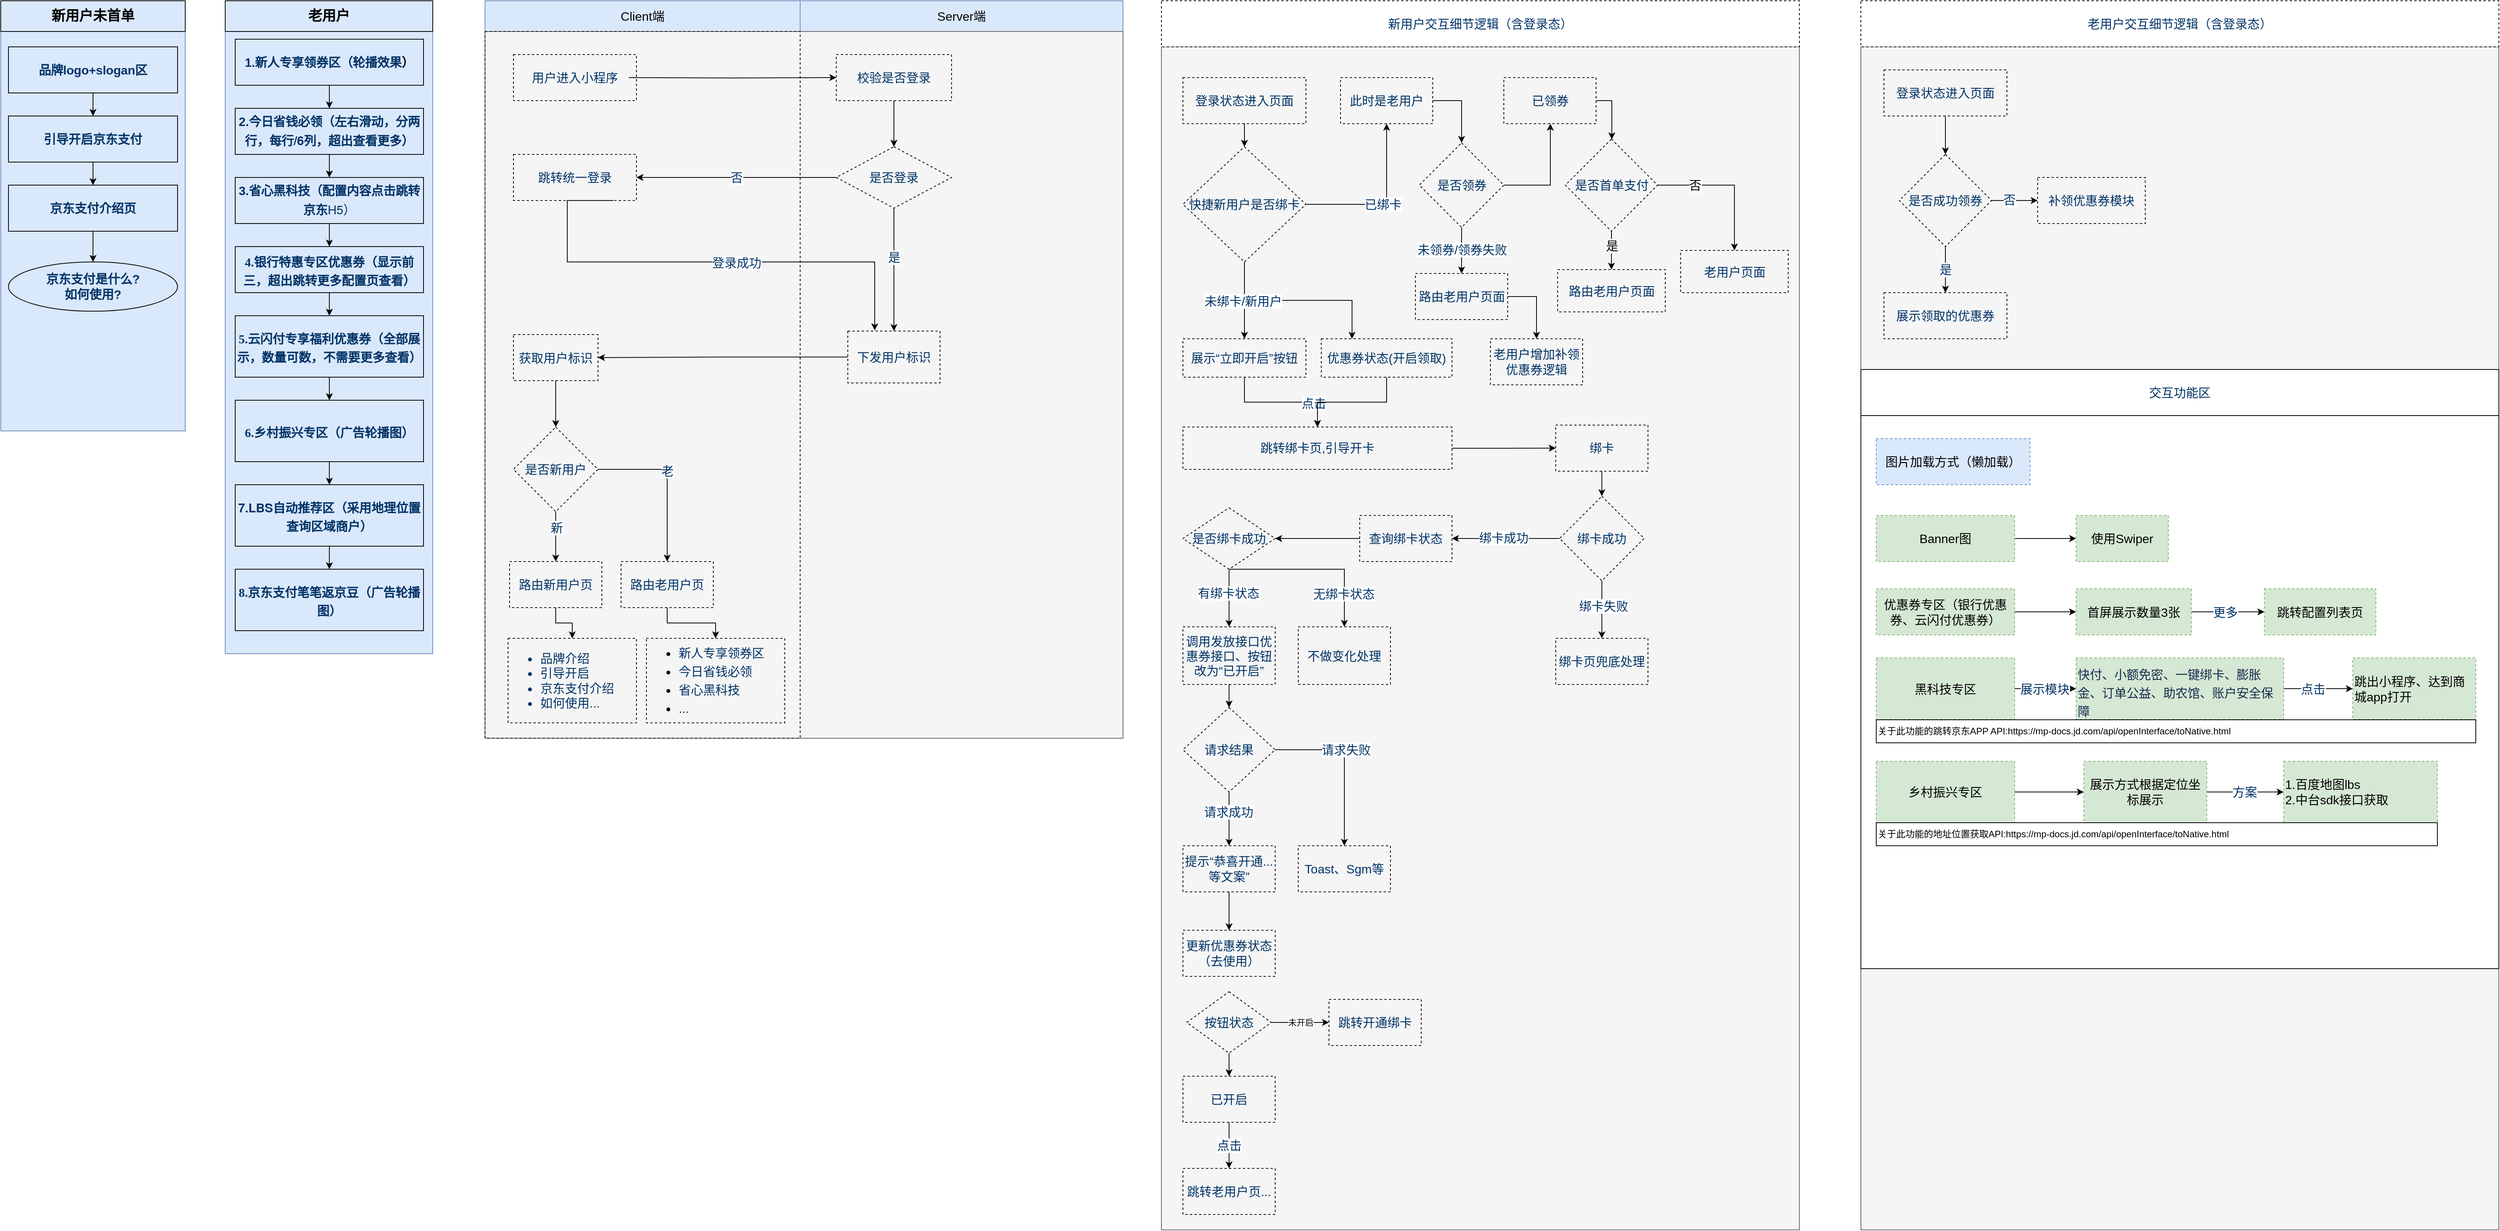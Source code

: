 <mxfile version="17.1.2" type="github" pages="5">
  <diagram id="wFE0QG_FPsp0jaGvCLVb" name="Page-1">
    <mxGraphModel dx="2884" dy="1747" grid="1" gridSize="10" guides="1" tooltips="1" connect="1" arrows="1" fold="1" page="1" pageScale="1" pageWidth="850" pageHeight="1100" math="0" shadow="0">
      <root>
        <mxCell id="0" />
        <mxCell id="1" parent="0" />
        <mxCell id="zbjC4olAFxsm4mvHzc2k-54" value="" style="group" parent="1" vertex="1" connectable="0">
          <mxGeometry x="30" y="20" width="240" height="560" as="geometry" />
        </mxCell>
        <mxCell id="zbjC4olAFxsm4mvHzc2k-34" value="" style="rounded=0;whiteSpace=wrap;html=1;sketch=0;fillColor=#dae8fc;strokeColor=#6c8ebf;" parent="zbjC4olAFxsm4mvHzc2k-54" vertex="1">
          <mxGeometry width="240" height="560" as="geometry" />
        </mxCell>
        <mxCell id="zbjC4olAFxsm4mvHzc2k-37" value="&lt;font size=&quot;1&quot;&gt;&lt;b style=&quot;font-size: 18px&quot;&gt;新用户未首单&lt;/b&gt;&lt;/font&gt;" style="rounded=0;whiteSpace=wrap;html=1;sketch=0;fillColor=none;" parent="zbjC4olAFxsm4mvHzc2k-54" vertex="1">
          <mxGeometry width="240" height="40" as="geometry" />
        </mxCell>
        <mxCell id="zbjC4olAFxsm4mvHzc2k-55" value="&lt;h3 id=&quot;id-京东支付小程序一期-页面分为”品牌logo＋slogan“区域、”引导开启按钮“区域、京东支付介绍及京东支付使用介绍区域&quot; style=&quot;margin: 0px ; padding: 0px ; font-size: 16px ; line-height: 1.5 ; letter-spacing: -0.006em ; text-align: left&quot;&gt;&lt;font color=&quot;#003366&quot;&gt;品牌logo+slogan区&lt;/font&gt;&lt;/h3&gt;" style="rounded=0;whiteSpace=wrap;html=1;sketch=0;fillColor=none;" parent="zbjC4olAFxsm4mvHzc2k-54" vertex="1">
          <mxGeometry x="10" y="60" width="220" height="60" as="geometry" />
        </mxCell>
        <mxCell id="zbjC4olAFxsm4mvHzc2k-56" value="&lt;font style=&quot;font-size: 16px&quot; color=&quot;#003366&quot;&gt;&lt;b&gt;引导开启京东支付&lt;/b&gt;&lt;/font&gt;" style="whiteSpace=wrap;html=1;fillColor=none;rounded=0;sketch=0;" parent="zbjC4olAFxsm4mvHzc2k-54" vertex="1">
          <mxGeometry x="10" y="150" width="220" height="60" as="geometry" />
        </mxCell>
        <mxCell id="zbjC4olAFxsm4mvHzc2k-57" value="" style="edgeStyle=orthogonalEdgeStyle;rounded=0;orthogonalLoop=1;jettySize=auto;html=1;fontSize=16;entryX=0.5;entryY=0;entryDx=0;entryDy=0;" parent="zbjC4olAFxsm4mvHzc2k-54" source="zbjC4olAFxsm4mvHzc2k-55" target="zbjC4olAFxsm4mvHzc2k-56" edge="1">
          <mxGeometry relative="1" as="geometry" />
        </mxCell>
        <mxCell id="zbjC4olAFxsm4mvHzc2k-58" value="&lt;b style=&quot;font-size: 16px&quot;&gt;&lt;font color=&quot;#003366&quot;&gt;京东支付介绍页&lt;/font&gt;&lt;/b&gt;" style="whiteSpace=wrap;html=1;fillColor=none;rounded=0;sketch=0;" parent="zbjC4olAFxsm4mvHzc2k-54" vertex="1">
          <mxGeometry x="10" y="240" width="220" height="60" as="geometry" />
        </mxCell>
        <mxCell id="zbjC4olAFxsm4mvHzc2k-59" value="" style="edgeStyle=orthogonalEdgeStyle;rounded=0;orthogonalLoop=1;jettySize=auto;html=1;fontSize=16;" parent="zbjC4olAFxsm4mvHzc2k-54" source="zbjC4olAFxsm4mvHzc2k-56" target="zbjC4olAFxsm4mvHzc2k-58" edge="1">
          <mxGeometry relative="1" as="geometry" />
        </mxCell>
        <mxCell id="zbjC4olAFxsm4mvHzc2k-60" value="&lt;b style=&quot;font-size: 16px&quot;&gt;&lt;font color=&quot;#003366&quot;&gt;京东支付是什么?&lt;br&gt;如何使用?&lt;/font&gt;&lt;/b&gt;" style="ellipse;whiteSpace=wrap;html=1;fillColor=none;rounded=0;sketch=0;" parent="zbjC4olAFxsm4mvHzc2k-54" vertex="1">
          <mxGeometry x="10" y="340" width="220" height="64.17" as="geometry" />
        </mxCell>
        <mxCell id="zbjC4olAFxsm4mvHzc2k-61" value="" style="edgeStyle=orthogonalEdgeStyle;rounded=0;orthogonalLoop=1;jettySize=auto;html=1;fontSize=16;" parent="zbjC4olAFxsm4mvHzc2k-54" source="zbjC4olAFxsm4mvHzc2k-58" target="zbjC4olAFxsm4mvHzc2k-60" edge="1">
          <mxGeometry relative="1" as="geometry" />
        </mxCell>
        <mxCell id="zbjC4olAFxsm4mvHzc2k-52" value="" style="rounded=0;whiteSpace=wrap;html=1;sketch=0;fillColor=#dae8fc;strokeColor=#6c8ebf;" parent="1" vertex="1">
          <mxGeometry x="322" y="20" width="270" height="850" as="geometry" />
        </mxCell>
        <mxCell id="zbjC4olAFxsm4mvHzc2k-53" value="&lt;font size=&quot;1&quot;&gt;&lt;b style=&quot;font-size: 18px&quot;&gt;老用户&lt;/b&gt;&lt;/font&gt;" style="rounded=0;whiteSpace=wrap;html=1;sketch=0;fillColor=none;" parent="1" vertex="1">
          <mxGeometry x="322" y="20" width="270" height="40" as="geometry" />
        </mxCell>
        <mxCell id="zbjC4olAFxsm4mvHzc2k-80" value="" style="edgeStyle=orthogonalEdgeStyle;rounded=0;orthogonalLoop=1;jettySize=auto;html=1;fontSize=16;fontColor=#003366;entryX=0.5;entryY=0;entryDx=0;entryDy=0;" parent="1" source="zbjC4olAFxsm4mvHzc2k-72" target="zbjC4olAFxsm4mvHzc2k-75" edge="1">
          <mxGeometry relative="1" as="geometry" />
        </mxCell>
        <mxCell id="zbjC4olAFxsm4mvHzc2k-72" value="&lt;h3 id=&quot;id-京东支付小程序一期-页面分为”品牌logo＋slogan“区域、”引导开启按钮“区域、京东支付介绍及京东支付使用介绍区域&quot; style=&quot;margin: 0px ; padding: 0px ; font-size: 16px ; line-height: 1.5 ; letter-spacing: -0.006em&quot;&gt;&lt;font color=&quot;#003366&quot;&gt;1.新人专享领券区（轮播效果&lt;/font&gt;）&lt;/h3&gt;" style="rounded=0;whiteSpace=wrap;html=1;sketch=0;fillColor=none;align=center;" parent="1" vertex="1">
          <mxGeometry x="335" y="70" width="245" height="60" as="geometry" />
        </mxCell>
        <mxCell id="zbjC4olAFxsm4mvHzc2k-81" value="" style="edgeStyle=orthogonalEdgeStyle;rounded=0;orthogonalLoop=1;jettySize=auto;html=1;fontSize=16;fontColor=#003366;" parent="1" source="zbjC4olAFxsm4mvHzc2k-75" target="zbjC4olAFxsm4mvHzc2k-78" edge="1">
          <mxGeometry relative="1" as="geometry" />
        </mxCell>
        <mxCell id="zbjC4olAFxsm4mvHzc2k-75" value="&lt;h3 id=&quot;id-京东支付小程序一期-页面分为”品牌logo＋slogan“区域、”引导开启按钮“区域、京东支付介绍及京东支付使用介绍区域&quot; style=&quot;margin: 0px ; padding: 0px ; font-size: 16px ; line-height: 1.5 ; letter-spacing: -0.006em&quot;&gt;&lt;font color=&quot;#003366&quot; style=&quot;font-size: 16px&quot;&gt;2.今日省钱必领（左右滑动，分两行，每行&lt;span class=&quot;s1&quot; style=&quot;font-stretch: normal ; line-height: normal ; font-family: &amp;#34;helvetica neue&amp;#34;&quot;&gt;/6&lt;/span&gt;&lt;span style=&quot;font-family: &amp;#34;pingfang sc&amp;#34;&quot;&gt;列，超出查看更多）&lt;/span&gt;&lt;/font&gt;&lt;/h3&gt;" style="rounded=0;whiteSpace=wrap;html=1;sketch=0;fillColor=none;align=center;" parent="1" vertex="1">
          <mxGeometry x="335" y="160" width="245" height="60" as="geometry" />
        </mxCell>
        <mxCell id="zbjC4olAFxsm4mvHzc2k-84" value="" style="edgeStyle=orthogonalEdgeStyle;rounded=0;orthogonalLoop=1;jettySize=auto;html=1;fontSize=16;fontColor=#003366;" parent="1" source="zbjC4olAFxsm4mvHzc2k-78" target="zbjC4olAFxsm4mvHzc2k-82" edge="1">
          <mxGeometry relative="1" as="geometry" />
        </mxCell>
        <mxCell id="zbjC4olAFxsm4mvHzc2k-78" value="&lt;h3 id=&quot;id-京东支付小程序一期-页面分为”品牌logo＋slogan“区域、”引导开启按钮“区域、京东支付介绍及京东支付使用介绍区域&quot; style=&quot;margin: 0px ; padding: 0px ; font-size: 16px ; line-height: 1.5 ; letter-spacing: -0.006em&quot;&gt;&lt;font color=&quot;#003366&quot; style=&quot;font-size: 16px&quot;&gt;&lt;font style=&quot;font-size: 16px&quot;&gt;3.省心黑科技&lt;/font&gt;（配置内容点击跳转京东&lt;span class=&quot;s1&quot; style=&quot;font-weight: normal ; font-stretch: normal ; line-height: normal ; font-family: &amp;#34;helvetica neue&amp;#34;&quot;&gt;H5&lt;/span&gt;&lt;span style=&quot;font-family: &amp;#34;pingfang sc&amp;#34; ; font-weight: normal&quot;&gt;）&lt;/span&gt;&lt;/font&gt;&lt;/h3&gt;" style="rounded=0;whiteSpace=wrap;html=1;sketch=0;fillColor=none;align=center;" parent="1" vertex="1">
          <mxGeometry x="335" y="250" width="245" height="60" as="geometry" />
        </mxCell>
        <mxCell id="zbjC4olAFxsm4mvHzc2k-86" value="" style="edgeStyle=orthogonalEdgeStyle;rounded=0;orthogonalLoop=1;jettySize=auto;html=1;fontSize=16;fontColor=#003366;" parent="1" source="zbjC4olAFxsm4mvHzc2k-82" target="zbjC4olAFxsm4mvHzc2k-85" edge="1">
          <mxGeometry relative="1" as="geometry" />
        </mxCell>
        <mxCell id="zbjC4olAFxsm4mvHzc2k-82" value="&lt;h3 id=&quot;id-京东支付小程序一期-页面分为”品牌logo＋slogan“区域、”引导开启按钮“区域、京东支付介绍及京东支付使用介绍区域&quot; style=&quot;margin: 0px ; padding: 0px ; line-height: 1.5 ; letter-spacing: -0.006em&quot;&gt;&lt;p class=&quot;p1&quot; style=&quot;margin: 0px ; font-stretch: normal ; line-height: normal ; font-family: &amp;#34;pingfang sc&amp;#34; ; letter-spacing: normal&quot;&gt;&lt;font style=&quot;font-size: 16px&quot; color=&quot;#003366&quot;&gt;4.银行特惠专区优惠券（显示前三，超出跳转更多配置页查看）&lt;/font&gt;&lt;/p&gt;&lt;/h3&gt;" style="rounded=0;whiteSpace=wrap;html=1;sketch=0;fillColor=none;align=center;" parent="1" vertex="1">
          <mxGeometry x="335" y="340" width="245" height="60" as="geometry" />
        </mxCell>
        <mxCell id="zbjC4olAFxsm4mvHzc2k-88" value="" style="edgeStyle=orthogonalEdgeStyle;rounded=0;orthogonalLoop=1;jettySize=auto;html=1;fontSize=16;fontColor=#003366;" parent="1" source="zbjC4olAFxsm4mvHzc2k-85" target="zbjC4olAFxsm4mvHzc2k-87" edge="1">
          <mxGeometry relative="1" as="geometry" />
        </mxCell>
        <mxCell id="zbjC4olAFxsm4mvHzc2k-85" value="&lt;h3 id=&quot;id-京东支付小程序一期-页面分为”品牌logo＋slogan“区域、”引导开启按钮“区域、京东支付介绍及京东支付使用介绍区域&quot; style=&quot;margin: 0px ; padding: 0px ; line-height: 1.5 ; letter-spacing: -0.006em&quot;&gt;&lt;p class=&quot;p1&quot; style=&quot;margin: 0px ; font-stretch: normal ; line-height: normal ; font-family: &amp;#34;pingfang sc&amp;#34; ; letter-spacing: normal&quot;&gt;&lt;font style=&quot;font-size: 16px&quot; color=&quot;#003366&quot;&gt;5.云闪付专享福利优惠券（全部展示，数量可数，不需要更多查看）&lt;/font&gt;&lt;/p&gt;&lt;/h3&gt;" style="rounded=0;whiteSpace=wrap;html=1;sketch=0;fillColor=none;align=center;" parent="1" vertex="1">
          <mxGeometry x="335" y="430" width="245" height="80" as="geometry" />
        </mxCell>
        <mxCell id="zbjC4olAFxsm4mvHzc2k-90" value="" style="edgeStyle=orthogonalEdgeStyle;rounded=0;orthogonalLoop=1;jettySize=auto;html=1;fontSize=16;fontColor=#003366;" parent="1" source="zbjC4olAFxsm4mvHzc2k-87" target="zbjC4olAFxsm4mvHzc2k-89" edge="1">
          <mxGeometry relative="1" as="geometry" />
        </mxCell>
        <mxCell id="zbjC4olAFxsm4mvHzc2k-87" value="&lt;h3 id=&quot;id-京东支付小程序一期-页面分为”品牌logo＋slogan“区域、”引导开启按钮“区域、京东支付介绍及京东支付使用介绍区域&quot; style=&quot;margin: 0px ; padding: 0px ; line-height: 1.5 ; letter-spacing: -0.006em&quot;&gt;&lt;p class=&quot;p1&quot; style=&quot;margin: 0px ; font-stretch: normal ; line-height: normal ; font-family: &amp;#34;pingfang sc&amp;#34; ; letter-spacing: normal&quot;&gt;&lt;font style=&quot;font-size: 16px&quot; color=&quot;#003366&quot;&gt;6.乡村振兴专区（广告轮播图）&lt;/font&gt;&lt;/p&gt;&lt;/h3&gt;" style="rounded=0;whiteSpace=wrap;html=1;sketch=0;fillColor=none;align=center;" parent="1" vertex="1">
          <mxGeometry x="335" y="540" width="245" height="80" as="geometry" />
        </mxCell>
        <mxCell id="zbjC4olAFxsm4mvHzc2k-92" value="" style="edgeStyle=orthogonalEdgeStyle;rounded=0;orthogonalLoop=1;jettySize=auto;html=1;fontFamily=Helvetica;fontSize=16;fontColor=default;" parent="1" source="zbjC4olAFxsm4mvHzc2k-89" target="zbjC4olAFxsm4mvHzc2k-91" edge="1">
          <mxGeometry relative="1" as="geometry" />
        </mxCell>
        <mxCell id="zbjC4olAFxsm4mvHzc2k-89" value="&lt;h3 id=&quot;id-京东支付小程序一期-页面分为”品牌logo＋slogan“区域、”引导开启按钮“区域、京东支付介绍及京东支付使用介绍区域&quot; style=&quot;margin: 0px ; padding: 0px ; line-height: 1.5 ; letter-spacing: -0.006em ; font-size: 14px&quot;&gt;&lt;p class=&quot;p1&quot; style=&quot;margin: 0px ; font-stretch: normal ; line-height: normal ; font-family: &amp;#34;pingfang sc&amp;#34; ; letter-spacing: normal ; font-size: 16px&quot;&gt;&lt;font color=&quot;#003366&quot; style=&quot;font-size: 16px&quot;&gt;&lt;span class=&quot;s1&quot; style=&quot;font-stretch: normal ; line-height: normal ; font-family: &amp;#34;helvetica neue&amp;#34;&quot;&gt;7.LBS&lt;/span&gt;自动推荐区（采用地理位置查询区域商户）&lt;/font&gt;&lt;/p&gt;&lt;/h3&gt;" style="rounded=0;whiteSpace=wrap;html=1;sketch=0;fillColor=none;align=center;" parent="1" vertex="1">
          <mxGeometry x="335" y="650" width="245" height="80" as="geometry" />
        </mxCell>
        <mxCell id="zbjC4olAFxsm4mvHzc2k-91" value="&lt;h3 id=&quot;id-京东支付小程序一期-页面分为”品牌logo＋slogan“区域、”引导开启按钮“区域、京东支付介绍及京东支付使用介绍区域&quot; style=&quot;margin: 0px ; padding: 0px ; line-height: 1.5 ; letter-spacing: -0.006em&quot;&gt;&lt;p class=&quot;p1&quot; style=&quot;margin: 0px ; font-stretch: normal ; line-height: normal ; font-family: &amp;#34;pingfang sc&amp;#34; ; letter-spacing: normal&quot;&gt;&lt;font style=&quot;font-size: 16px&quot; color=&quot;#003366&quot;&gt;8.京东支付笔笔返京豆（广告轮播图）&lt;/font&gt;&lt;/p&gt;&lt;/h3&gt;" style="rounded=0;whiteSpace=wrap;html=1;sketch=0;fillColor=none;align=center;" parent="1" vertex="1">
          <mxGeometry x="335" y="760" width="245" height="80" as="geometry" />
        </mxCell>
        <mxCell id="zbjC4olAFxsm4mvHzc2k-96" value="Client端" style="rounded=0;whiteSpace=wrap;html=1;sketch=0;fontFamily=Helvetica;fontSize=16;strokeColor=#6c8ebf;fillColor=#dae8fc;" parent="1" vertex="1">
          <mxGeometry x="660" y="20" width="410" height="40" as="geometry" />
        </mxCell>
        <mxCell id="zbjC4olAFxsm4mvHzc2k-97" value="Server端" style="rounded=0;whiteSpace=wrap;html=1;sketch=0;fontFamily=Helvetica;fontSize=16;strokeColor=#6c8ebf;fillColor=#dae8fc;" parent="1" vertex="1">
          <mxGeometry x="1070" y="20" width="420" height="40" as="geometry" />
        </mxCell>
        <mxCell id="zbjC4olAFxsm4mvHzc2k-98" value="" style="rounded=0;whiteSpace=wrap;html=1;sketch=0;fontFamily=Helvetica;fontSize=16;fontColor=#333333;strokeColor=#666666;fillColor=#f5f5f5;container=0;" parent="1" vertex="1">
          <mxGeometry x="660" y="60" width="830" height="920" as="geometry" />
        </mxCell>
        <mxCell id="zbjC4olAFxsm4mvHzc2k-169" value="" style="rounded=0;whiteSpace=wrap;html=1;sketch=0;fontFamily=Helvetica;fontSize=16;fontColor=#003366;strokeColor=default;fillColor=none;container=0;dashed=1;" parent="1" vertex="1">
          <mxGeometry x="660" y="60" width="410" height="920" as="geometry" />
        </mxCell>
        <mxCell id="zbjC4olAFxsm4mvHzc2k-172" value="获取用户标识" style="whiteSpace=wrap;html=1;fontSize=16;fillColor=none;fontColor=#003366;rounded=0;dashed=1;sketch=0;" parent="1" vertex="1">
          <mxGeometry x="697" y="454.5" width="110" height="60" as="geometry" />
        </mxCell>
        <mxCell id="zbjC4olAFxsm4mvHzc2k-173" value="" style="edgeStyle=orthogonalEdgeStyle;rounded=0;orthogonalLoop=1;jettySize=auto;html=1;fontFamily=Helvetica;fontSize=16;fontColor=#003366;exitX=0;exitY=0.5;exitDx=0;exitDy=0;" parent="1" source="zbjC4olAFxsm4mvHzc2k-194" target="zbjC4olAFxsm4mvHzc2k-172" edge="1">
          <mxGeometry relative="1" as="geometry">
            <mxPoint x="1077" y="487.5" as="sourcePoint" />
          </mxGeometry>
        </mxCell>
        <mxCell id="zbjC4olAFxsm4mvHzc2k-174" value="用户进入小程序" style="rounded=0;whiteSpace=wrap;html=1;dashed=1;sketch=0;fontFamily=Helvetica;fontSize=16;fontColor=#003366;strokeColor=default;fillColor=none;" parent="1" vertex="1">
          <mxGeometry x="697" y="90" width="160" height="60" as="geometry" />
        </mxCell>
        <mxCell id="zbjC4olAFxsm4mvHzc2k-176" value="校验是否登录" style="whiteSpace=wrap;html=1;fontSize=16;fillColor=none;fontColor=#003366;rounded=0;dashed=1;sketch=0;" parent="1" vertex="1">
          <mxGeometry x="1117" y="90" width="150" height="60" as="geometry" />
        </mxCell>
        <mxCell id="zbjC4olAFxsm4mvHzc2k-177" value="" style="edgeStyle=orthogonalEdgeStyle;rounded=0;orthogonalLoop=1;jettySize=auto;html=1;fontFamily=Helvetica;fontSize=16;fontColor=#003366;" parent="1" target="zbjC4olAFxsm4mvHzc2k-176" edge="1">
          <mxGeometry relative="1" as="geometry">
            <mxPoint x="847" y="120" as="sourcePoint" />
          </mxGeometry>
        </mxCell>
        <mxCell id="zbjC4olAFxsm4mvHzc2k-181" value="是否登录" style="rhombus;whiteSpace=wrap;html=1;fontSize=16;fillColor=none;fontColor=#003366;rounded=0;dashed=1;sketch=0;" parent="1" vertex="1">
          <mxGeometry x="1117" y="210" width="150" height="80" as="geometry" />
        </mxCell>
        <mxCell id="zbjC4olAFxsm4mvHzc2k-175" style="edgeStyle=orthogonalEdgeStyle;rounded=0;orthogonalLoop=1;jettySize=auto;html=1;fontFamily=Helvetica;fontSize=16;fontColor=#003366;" parent="1" source="zbjC4olAFxsm4mvHzc2k-176" target="zbjC4olAFxsm4mvHzc2k-181" edge="1">
          <mxGeometry relative="1" as="geometry" />
        </mxCell>
        <mxCell id="zbjC4olAFxsm4mvHzc2k-182" style="edgeStyle=orthogonalEdgeStyle;rounded=0;orthogonalLoop=1;jettySize=auto;html=1;entryX=0.162;entryY=0.304;entryDx=0;entryDy=0;entryPerimeter=0;fontFamily=Helvetica;fontSize=16;fontColor=#003366;" parent="1" edge="1">
          <mxGeometry relative="1" as="geometry">
            <mxPoint x="827" y="280" as="sourcePoint" />
            <mxPoint x="1167" y="449.038" as="targetPoint" />
            <Array as="points">
              <mxPoint x="767" y="280" />
              <mxPoint x="767" y="360" />
              <mxPoint x="1167" y="360" />
            </Array>
          </mxGeometry>
        </mxCell>
        <mxCell id="zbjC4olAFxsm4mvHzc2k-183" value="登录成功" style="edgeLabel;html=1;align=center;verticalAlign=middle;resizable=0;points=[];fontSize=16;fontFamily=Helvetica;fontColor=#003366;" parent="zbjC4olAFxsm4mvHzc2k-182" vertex="1" connectable="0">
          <mxGeometry x="-0.108" y="-1" relative="1" as="geometry">
            <mxPoint x="79" as="offset" />
          </mxGeometry>
        </mxCell>
        <mxCell id="zbjC4olAFxsm4mvHzc2k-184" value="跳转统一登录" style="whiteSpace=wrap;html=1;fontSize=16;fillColor=none;fontColor=#003366;rounded=0;dashed=1;sketch=0;" parent="1" vertex="1">
          <mxGeometry x="697" y="220" width="160" height="60" as="geometry" />
        </mxCell>
        <mxCell id="zbjC4olAFxsm4mvHzc2k-180" value="否" style="edgeStyle=orthogonalEdgeStyle;rounded=0;orthogonalLoop=1;jettySize=auto;html=1;entryX=1;entryY=0.5;entryDx=0;entryDy=0;fontFamily=Helvetica;fontSize=16;fontColor=#003366;" parent="1" source="zbjC4olAFxsm4mvHzc2k-181" target="zbjC4olAFxsm4mvHzc2k-184" edge="1">
          <mxGeometry relative="1" as="geometry" />
        </mxCell>
        <mxCell id="zbjC4olAFxsm4mvHzc2k-187" value="是否新用户" style="rhombus;whiteSpace=wrap;html=1;fontSize=16;fillColor=none;fontColor=#003366;rounded=0;dashed=1;sketch=0;" parent="1" vertex="1">
          <mxGeometry x="697" y="575" width="110" height="110" as="geometry" />
        </mxCell>
        <mxCell id="zbjC4olAFxsm4mvHzc2k-171" value="" style="edgeStyle=orthogonalEdgeStyle;rounded=0;orthogonalLoop=1;jettySize=auto;html=1;fontFamily=Helvetica;fontSize=16;fontColor=#003366;" parent="1" source="zbjC4olAFxsm4mvHzc2k-172" target="zbjC4olAFxsm4mvHzc2k-187" edge="1">
          <mxGeometry relative="1" as="geometry" />
        </mxCell>
        <mxCell id="zbjC4olAFxsm4mvHzc2k-189" value="路由老用户页" style="whiteSpace=wrap;html=1;fontSize=16;fillColor=none;fontColor=#003366;rounded=0;dashed=1;sketch=0;" parent="1" vertex="1">
          <mxGeometry x="837" y="750" width="120" height="60" as="geometry" />
        </mxCell>
        <mxCell id="zbjC4olAFxsm4mvHzc2k-190" value="" style="edgeStyle=orthogonalEdgeStyle;rounded=0;orthogonalLoop=1;jettySize=auto;html=1;fontFamily=Helvetica;fontSize=16;fontColor=#003366;" parent="1" source="zbjC4olAFxsm4mvHzc2k-187" target="zbjC4olAFxsm4mvHzc2k-189" edge="1">
          <mxGeometry relative="1" as="geometry">
            <Array as="points">
              <mxPoint x="897" y="630" />
            </Array>
          </mxGeometry>
        </mxCell>
        <mxCell id="zbjC4olAFxsm4mvHzc2k-191" value="老" style="edgeLabel;html=1;align=center;verticalAlign=middle;resizable=0;points=[];fontSize=16;fontFamily=Helvetica;fontColor=#003366;" parent="zbjC4olAFxsm4mvHzc2k-190" vertex="1" connectable="0">
          <mxGeometry x="-0.124" relative="1" as="geometry">
            <mxPoint as="offset" />
          </mxGeometry>
        </mxCell>
        <mxCell id="zbjC4olAFxsm4mvHzc2k-193" value="路由新用户页" style="whiteSpace=wrap;html=1;fontSize=16;fillColor=none;fontColor=#003366;rounded=0;dashed=1;sketch=0;" parent="1" vertex="1">
          <mxGeometry x="692" y="750" width="120" height="60" as="geometry" />
        </mxCell>
        <mxCell id="zbjC4olAFxsm4mvHzc2k-185" value="" style="edgeStyle=orthogonalEdgeStyle;rounded=0;orthogonalLoop=1;jettySize=auto;html=1;fontFamily=Helvetica;fontSize=16;fontColor=#003366;" parent="1" source="zbjC4olAFxsm4mvHzc2k-187" target="zbjC4olAFxsm4mvHzc2k-193" edge="1">
          <mxGeometry relative="1" as="geometry" />
        </mxCell>
        <mxCell id="zbjC4olAFxsm4mvHzc2k-186" value="新" style="edgeLabel;html=1;align=center;verticalAlign=middle;resizable=0;points=[];fontSize=16;fontFamily=Helvetica;fontColor=#003366;" parent="zbjC4olAFxsm4mvHzc2k-185" vertex="1" connectable="0">
          <mxGeometry x="-0.354" y="1" relative="1" as="geometry">
            <mxPoint as="offset" />
          </mxGeometry>
        </mxCell>
        <mxCell id="zbjC4olAFxsm4mvHzc2k-194" value="下发用户标识" style="whiteSpace=wrap;html=1;fontSize=16;fillColor=none;fontColor=#003366;rounded=0;dashed=1;sketch=0;" parent="1" vertex="1">
          <mxGeometry x="1132" y="450" width="120" height="67.5" as="geometry" />
        </mxCell>
        <mxCell id="zbjC4olAFxsm4mvHzc2k-178" style="edgeStyle=orthogonalEdgeStyle;rounded=0;orthogonalLoop=1;jettySize=auto;html=1;fontFamily=Helvetica;fontSize=16;fontColor=#003366;" parent="1" source="zbjC4olAFxsm4mvHzc2k-181" target="zbjC4olAFxsm4mvHzc2k-194" edge="1">
          <mxGeometry relative="1" as="geometry" />
        </mxCell>
        <mxCell id="zbjC4olAFxsm4mvHzc2k-179" value="是" style="edgeLabel;html=1;align=center;verticalAlign=middle;resizable=0;points=[];fontSize=16;fontFamily=Helvetica;fontColor=#003366;" parent="zbjC4olAFxsm4mvHzc2k-178" vertex="1" connectable="0">
          <mxGeometry x="-0.2" relative="1" as="geometry">
            <mxPoint as="offset" />
          </mxGeometry>
        </mxCell>
        <mxCell id="zbjC4olAFxsm4mvHzc2k-195" value="&lt;ul&gt;&lt;li&gt;品牌介绍&lt;/li&gt;&lt;li&gt;引导开启&lt;/li&gt;&lt;li&gt;京东支付介绍&lt;/li&gt;&lt;li&gt;如何使用...&lt;/li&gt;&lt;/ul&gt;" style="whiteSpace=wrap;html=1;fontSize=16;fillColor=none;fontColor=#003366;rounded=0;dashed=1;sketch=0;align=left;" parent="1" vertex="1">
          <mxGeometry x="690" y="850" width="167" height="110" as="geometry" />
        </mxCell>
        <mxCell id="zbjC4olAFxsm4mvHzc2k-192" value="" style="edgeStyle=orthogonalEdgeStyle;rounded=0;orthogonalLoop=1;jettySize=auto;html=1;fontFamily=Helvetica;fontSize=16;fontColor=#003366;" parent="1" source="zbjC4olAFxsm4mvHzc2k-193" target="zbjC4olAFxsm4mvHzc2k-195" edge="1">
          <mxGeometry relative="1" as="geometry" />
        </mxCell>
        <mxCell id="zbjC4olAFxsm4mvHzc2k-196" value="&lt;h3 id=&quot;id-京东支付小程序一期-页面分为”品牌logo＋slogan“区域、”引导开启按钮“区域、京东支付介绍及京东支付使用介绍区域&quot; style=&quot;margin: 0px ; padding: 0px ; font-size: 16px ; line-height: 1.5 ; letter-spacing: -0.006em&quot;&gt;&lt;div&gt;&lt;ul&gt;&lt;li&gt;&lt;span style=&quot;letter-spacing: -0.006em ; font-weight: normal&quot;&gt;&lt;font color=&quot;#003366&quot;&gt;新人专享领券区&lt;/font&gt;&lt;/span&gt;&lt;/li&gt;&lt;li&gt;&lt;span style=&quot;letter-spacing: -0.006em ; font-weight: normal&quot;&gt;&lt;font color=&quot;#003366&quot;&gt;今日省钱必领&lt;/font&gt;&lt;/span&gt;&lt;/li&gt;&lt;li&gt;&lt;span style=&quot;letter-spacing: -0.006em ; font-weight: normal&quot;&gt;&lt;font color=&quot;#003366&quot;&gt;省心黑科技&lt;/font&gt;&lt;/span&gt;&lt;/li&gt;&lt;li&gt;&lt;span style=&quot;letter-spacing: -0.006em ; font-weight: normal&quot;&gt;&lt;font color=&quot;#003366&quot;&gt;...&lt;/font&gt;&lt;/span&gt;&lt;/li&gt;&lt;/ul&gt;&lt;/div&gt;&lt;/h3&gt;" style="whiteSpace=wrap;html=1;fontSize=16;rounded=0;dashed=1;sketch=0;align=left;fillColor=none;" parent="1" vertex="1">
          <mxGeometry x="870" y="850" width="180" height="110" as="geometry" />
        </mxCell>
        <mxCell id="zbjC4olAFxsm4mvHzc2k-188" value="" style="edgeStyle=orthogonalEdgeStyle;rounded=0;orthogonalLoop=1;jettySize=auto;html=1;fontFamily=Helvetica;fontSize=16;fontColor=#003366;" parent="1" source="zbjC4olAFxsm4mvHzc2k-189" target="zbjC4olAFxsm4mvHzc2k-196" edge="1">
          <mxGeometry relative="1" as="geometry" />
        </mxCell>
        <mxCell id="zbjC4olAFxsm4mvHzc2k-199" value="" style="rounded=0;whiteSpace=wrap;html=1;sketch=0;fontFamily=Helvetica;fontSize=16;fontColor=#333333;strokeColor=#666666;fillColor=#f5f5f5;container=0;" parent="1" vertex="1">
          <mxGeometry x="1540" y="80" width="830" height="1540" as="geometry" />
        </mxCell>
        <mxCell id="zbjC4olAFxsm4mvHzc2k-205" value="" style="edgeStyle=orthogonalEdgeStyle;rounded=0;orthogonalLoop=1;jettySize=auto;html=1;fontFamily=Helvetica;fontSize=16;fontColor=#003366;" parent="1" source="zbjC4olAFxsm4mvHzc2k-200" target="zbjC4olAFxsm4mvHzc2k-204" edge="1">
          <mxGeometry relative="1" as="geometry" />
        </mxCell>
        <mxCell id="zbjC4olAFxsm4mvHzc2k-200" value="登录状态进入页面" style="rounded=0;whiteSpace=wrap;html=1;dashed=1;sketch=0;fontFamily=Helvetica;fontSize=16;fontColor=#003366;strokeColor=default;fillColor=none;" parent="1" vertex="1">
          <mxGeometry x="1568" y="120" width="160" height="60" as="geometry" />
        </mxCell>
        <mxCell id="zbjC4olAFxsm4mvHzc2k-201" value="新用户交互细节逻辑（含登录态）" style="rounded=0;whiteSpace=wrap;html=1;dashed=1;labelBackgroundColor=none;sketch=0;fontFamily=Helvetica;fontSize=16;fontColor=#003366;strokeColor=default;fillColor=default;" parent="1" vertex="1">
          <mxGeometry x="1540" y="20" width="830" height="60" as="geometry" />
        </mxCell>
        <mxCell id="zbjC4olAFxsm4mvHzc2k-210" value="" style="edgeStyle=orthogonalEdgeStyle;rounded=0;orthogonalLoop=1;jettySize=auto;html=1;fontFamily=Helvetica;fontSize=16;fontColor=#003366;" parent="1" source="zbjC4olAFxsm4mvHzc2k-204" target="zbjC4olAFxsm4mvHzc2k-209" edge="1">
          <mxGeometry relative="1" as="geometry" />
        </mxCell>
        <mxCell id="zbjC4olAFxsm4mvHzc2k-213" value="" style="edgeStyle=orthogonalEdgeStyle;rounded=0;orthogonalLoop=1;jettySize=auto;html=1;fontFamily=Helvetica;fontSize=16;fontColor=#003366;" parent="1" edge="1">
          <mxGeometry relative="1" as="geometry">
            <mxPoint x="1648" y="370" as="sourcePoint" />
            <mxPoint x="1788" y="460" as="targetPoint" />
            <Array as="points">
              <mxPoint x="1648" y="410" />
              <mxPoint x="1788" y="410" />
            </Array>
          </mxGeometry>
        </mxCell>
        <mxCell id="zbjC4olAFxsm4mvHzc2k-214" value="&lt;span style=&quot;color: rgba(0 , 0 , 0 , 0) ; font-family: monospace ; font-size: 0px ; background-color: rgb(248 , 249 , 250)&quot;&gt;%3CmxGraphModel%3E%3Croot%3E%3CmxCell%20id%3D%220%22%2F%3E%3CmxCell%20id%3D%221%22%20parent%3D%220%22%2F%3E%3CmxCell%20id%3D%222%22%20value%3D%22%E6%9C%AA%E7%BB%91%E5%8D%A1%22%20style%3D%22edgeLabel%3Bhtml%3D1%3Balign%3Dcenter%3BverticalAlign%3Dmiddle%3Bresizable%3D0%3Bpoints%3D%5B%5D%3BfontSize%3D16%3BfontFamily%3DHelvetica%3BfontColor%3D%23003366%3B%22%20vertex%3D%221%22%20connectable%3D%220%22%20parent%3D%221%22%3E%3CmxGeometry%20x%3D%221662%22%20y%3D%22447%22%20as%3D%22geometry%22%2F%3E%3C%2FmxCell%3E%3C%2Froot%3E%3C%2FmxGraphModel%3E&lt;/span&gt;" style="edgeLabel;html=1;align=center;verticalAlign=middle;resizable=0;points=[];fontSize=16;fontFamily=Helvetica;fontColor=#003366;" parent="zbjC4olAFxsm4mvHzc2k-213" vertex="1" connectable="0">
          <mxGeometry x="-0.652" y="-1" relative="1" as="geometry">
            <mxPoint y="1" as="offset" />
          </mxGeometry>
        </mxCell>
        <mxCell id="zbjC4olAFxsm4mvHzc2k-215" value="未绑卡/新用户" style="edgeLabel;html=1;align=center;verticalAlign=middle;resizable=0;points=[];fontSize=16;fontFamily=Helvetica;fontColor=#003366;" parent="zbjC4olAFxsm4mvHzc2k-213" vertex="1" connectable="0">
          <mxGeometry x="-0.652" y="-2" relative="1" as="geometry">
            <mxPoint x="-2" y="-1" as="offset" />
          </mxGeometry>
        </mxCell>
        <mxCell id="ei_FqSJ4KLF9EHLbvm5I-19" value="" style="edgeStyle=orthogonalEdgeStyle;rounded=0;orthogonalLoop=1;jettySize=auto;html=1;fontSize=16;fontColor=#003366;" parent="1" source="zbjC4olAFxsm4mvHzc2k-204" target="ei_FqSJ4KLF9EHLbvm5I-18" edge="1">
          <mxGeometry relative="1" as="geometry" />
        </mxCell>
        <mxCell id="ei_FqSJ4KLF9EHLbvm5I-20" value="已绑卡" style="edgeLabel;html=1;align=center;verticalAlign=middle;resizable=0;points=[];fontSize=16;fontColor=#003366;" parent="ei_FqSJ4KLF9EHLbvm5I-19" vertex="1" connectable="0">
          <mxGeometry x="-0.329" relative="1" as="geometry">
            <mxPoint x="29" as="offset" />
          </mxGeometry>
        </mxCell>
        <mxCell id="zbjC4olAFxsm4mvHzc2k-204" value="快捷新用户是否绑卡" style="rhombus;whiteSpace=wrap;html=1;fontSize=16;fillColor=none;fontColor=#003366;rounded=0;dashed=1;sketch=0;" parent="1" vertex="1">
          <mxGeometry x="1568" y="210" width="160" height="150" as="geometry" />
        </mxCell>
        <mxCell id="zbjC4olAFxsm4mvHzc2k-218" value="" style="edgeStyle=orthogonalEdgeStyle;rounded=0;orthogonalLoop=1;jettySize=auto;html=1;fontFamily=Helvetica;fontSize=16;fontColor=#003366;" parent="1" source="zbjC4olAFxsm4mvHzc2k-209" target="zbjC4olAFxsm4mvHzc2k-217" edge="1">
          <mxGeometry relative="1" as="geometry" />
        </mxCell>
        <mxCell id="zbjC4olAFxsm4mvHzc2k-220" value="点击" style="edgeLabel;html=1;align=center;verticalAlign=middle;resizable=0;points=[];fontSize=16;fontFamily=Helvetica;fontColor=#003366;" parent="zbjC4olAFxsm4mvHzc2k-218" vertex="1" connectable="0">
          <mxGeometry x="0.479" y="-1" relative="1" as="geometry">
            <mxPoint x="4" as="offset" />
          </mxGeometry>
        </mxCell>
        <mxCell id="zbjC4olAFxsm4mvHzc2k-209" value="展示“立即开启”按钮" style="whiteSpace=wrap;html=1;fontSize=16;fillColor=none;fontColor=#003366;rounded=0;dashed=1;sketch=0;" parent="1" vertex="1">
          <mxGeometry x="1568" y="460" width="160" height="50" as="geometry" />
        </mxCell>
        <mxCell id="zbjC4olAFxsm4mvHzc2k-219" style="edgeStyle=orthogonalEdgeStyle;rounded=0;orthogonalLoop=1;jettySize=auto;html=1;entryX=0.5;entryY=0;entryDx=0;entryDy=0;fontFamily=Helvetica;fontSize=16;fontColor=#003366;" parent="1" source="zbjC4olAFxsm4mvHzc2k-212" target="zbjC4olAFxsm4mvHzc2k-217" edge="1">
          <mxGeometry relative="1" as="geometry" />
        </mxCell>
        <mxCell id="zbjC4olAFxsm4mvHzc2k-212" value="优惠券状态(开启领取)" style="whiteSpace=wrap;html=1;fontSize=16;fillColor=none;fontColor=#003366;rounded=0;dashed=1;sketch=0;" parent="1" vertex="1">
          <mxGeometry x="1748" y="460" width="170" height="50" as="geometry" />
        </mxCell>
        <mxCell id="zbjC4olAFxsm4mvHzc2k-223" value="" style="edgeStyle=orthogonalEdgeStyle;rounded=0;orthogonalLoop=1;jettySize=auto;html=1;fontFamily=Helvetica;fontSize=16;fontColor=#003366;" parent="1" source="zbjC4olAFxsm4mvHzc2k-217" target="zbjC4olAFxsm4mvHzc2k-222" edge="1">
          <mxGeometry relative="1" as="geometry" />
        </mxCell>
        <mxCell id="zbjC4olAFxsm4mvHzc2k-217" value="跳转绑卡页,引导开卡" style="whiteSpace=wrap;html=1;fontSize=16;fillColor=none;fontColor=#003366;rounded=0;dashed=1;sketch=0;" parent="1" vertex="1">
          <mxGeometry x="1568" y="574.85" width="350" height="55.15" as="geometry" />
        </mxCell>
        <mxCell id="zbjC4olAFxsm4mvHzc2k-227" value="" style="edgeStyle=orthogonalEdgeStyle;rounded=0;orthogonalLoop=1;jettySize=auto;html=1;fontFamily=Helvetica;fontSize=16;fontColor=#003366;" parent="1" source="zbjC4olAFxsm4mvHzc2k-222" target="zbjC4olAFxsm4mvHzc2k-226" edge="1">
          <mxGeometry relative="1" as="geometry" />
        </mxCell>
        <mxCell id="zbjC4olAFxsm4mvHzc2k-222" value="绑卡" style="whiteSpace=wrap;html=1;fontSize=16;fillColor=none;fontColor=#003366;rounded=0;dashed=1;sketch=0;" parent="1" vertex="1">
          <mxGeometry x="2053" y="572.425" width="120" height="60" as="geometry" />
        </mxCell>
        <mxCell id="zbjC4olAFxsm4mvHzc2k-229" value="" style="edgeStyle=orthogonalEdgeStyle;rounded=0;orthogonalLoop=1;jettySize=auto;html=1;fontFamily=Helvetica;fontSize=16;fontColor=#003366;" parent="1" source="zbjC4olAFxsm4mvHzc2k-226" target="zbjC4olAFxsm4mvHzc2k-228" edge="1">
          <mxGeometry relative="1" as="geometry" />
        </mxCell>
        <mxCell id="zbjC4olAFxsm4mvHzc2k-230" value="绑卡成功" style="edgeLabel;html=1;align=center;verticalAlign=middle;resizable=0;points=[];fontSize=16;fontFamily=Helvetica;fontColor=#003366;" parent="zbjC4olAFxsm4mvHzc2k-229" vertex="1" connectable="0">
          <mxGeometry x="0.077" y="3" relative="1" as="geometry">
            <mxPoint x="2" y="-4" as="offset" />
          </mxGeometry>
        </mxCell>
        <mxCell id="zbjC4olAFxsm4mvHzc2k-232" value="" style="edgeStyle=orthogonalEdgeStyle;rounded=0;orthogonalLoop=1;jettySize=auto;html=1;fontFamily=Helvetica;fontSize=16;fontColor=#003366;entryX=0.5;entryY=0;entryDx=0;entryDy=0;" parent="1" source="zbjC4olAFxsm4mvHzc2k-226" target="zbjC4olAFxsm4mvHzc2k-234" edge="1">
          <mxGeometry relative="1" as="geometry">
            <mxPoint x="2113" y="830" as="targetPoint" />
          </mxGeometry>
        </mxCell>
        <mxCell id="zbjC4olAFxsm4mvHzc2k-233" value="绑卡失败" style="edgeLabel;html=1;align=center;verticalAlign=middle;resizable=0;points=[];fontSize=16;fontFamily=Helvetica;fontColor=#003366;" parent="zbjC4olAFxsm4mvHzc2k-232" vertex="1" connectable="0">
          <mxGeometry x="-0.145" y="2" relative="1" as="geometry">
            <mxPoint y="1" as="offset" />
          </mxGeometry>
        </mxCell>
        <mxCell id="zbjC4olAFxsm4mvHzc2k-226" value="绑卡成功" style="rhombus;whiteSpace=wrap;html=1;fontSize=16;fillColor=none;fontColor=#003366;rounded=0;dashed=1;sketch=0;" parent="1" vertex="1">
          <mxGeometry x="2058" y="665" width="110" height="110" as="geometry" />
        </mxCell>
        <mxCell id="zbjC4olAFxsm4mvHzc2k-240" value="" style="edgeStyle=orthogonalEdgeStyle;rounded=0;orthogonalLoop=1;jettySize=auto;html=1;fontFamily=Helvetica;fontSize=16;fontColor=#003366;" parent="1" source="zbjC4olAFxsm4mvHzc2k-228" target="zbjC4olAFxsm4mvHzc2k-239" edge="1">
          <mxGeometry relative="1" as="geometry" />
        </mxCell>
        <mxCell id="zbjC4olAFxsm4mvHzc2k-228" value="查询绑卡状态" style="whiteSpace=wrap;html=1;fontSize=16;fillColor=none;fontColor=#003366;rounded=0;dashed=1;sketch=0;" parent="1" vertex="1">
          <mxGeometry x="1798" y="690" width="120" height="60" as="geometry" />
        </mxCell>
        <mxCell id="zbjC4olAFxsm4mvHzc2k-234" value="绑卡页兜底处理" style="whiteSpace=wrap;html=1;fontSize=16;fillColor=none;fontColor=#003366;rounded=0;dashed=1;sketch=0;" parent="1" vertex="1">
          <mxGeometry x="2053" y="850" width="120" height="60" as="geometry" />
        </mxCell>
        <mxCell id="zbjC4olAFxsm4mvHzc2k-242" value="" style="edgeStyle=orthogonalEdgeStyle;rounded=0;orthogonalLoop=1;jettySize=auto;html=1;fontFamily=Helvetica;fontSize=16;fontColor=#003366;" parent="1" source="zbjC4olAFxsm4mvHzc2k-239" target="zbjC4olAFxsm4mvHzc2k-241" edge="1">
          <mxGeometry relative="1" as="geometry" />
        </mxCell>
        <mxCell id="zbjC4olAFxsm4mvHzc2k-243" value="有绑卡状态" style="edgeLabel;html=1;align=center;verticalAlign=middle;resizable=0;points=[];fontSize=16;fontFamily=Helvetica;fontColor=#003366;" parent="zbjC4olAFxsm4mvHzc2k-242" vertex="1" connectable="0">
          <mxGeometry x="-0.214" y="-1" relative="1" as="geometry">
            <mxPoint y="1" as="offset" />
          </mxGeometry>
        </mxCell>
        <mxCell id="zbjC4olAFxsm4mvHzc2k-245" value="" style="edgeStyle=orthogonalEdgeStyle;rounded=0;orthogonalLoop=1;jettySize=auto;html=1;fontFamily=Helvetica;fontSize=16;fontColor=#003366;" parent="1" source="zbjC4olAFxsm4mvHzc2k-239" target="zbjC4olAFxsm4mvHzc2k-244" edge="1">
          <mxGeometry relative="1" as="geometry">
            <Array as="points">
              <mxPoint x="1778" y="760" />
            </Array>
          </mxGeometry>
        </mxCell>
        <mxCell id="zbjC4olAFxsm4mvHzc2k-246" value="无绑卡状态" style="edgeLabel;html=1;align=center;verticalAlign=middle;resizable=0;points=[];fontSize=16;fontFamily=Helvetica;fontColor=#003366;" parent="zbjC4olAFxsm4mvHzc2k-245" vertex="1" connectable="0">
          <mxGeometry x="0.614" y="-1" relative="1" as="geometry">
            <mxPoint as="offset" />
          </mxGeometry>
        </mxCell>
        <mxCell id="zbjC4olAFxsm4mvHzc2k-239" value="是否绑卡成功" style="rhombus;whiteSpace=wrap;html=1;fontSize=16;fillColor=none;fontColor=#003366;rounded=0;dashed=1;sketch=0;" parent="1" vertex="1">
          <mxGeometry x="1568" y="680" width="120" height="80" as="geometry" />
        </mxCell>
        <mxCell id="zbjC4olAFxsm4mvHzc2k-248" value="" style="edgeStyle=orthogonalEdgeStyle;rounded=0;orthogonalLoop=1;jettySize=auto;html=1;fontFamily=Helvetica;fontSize=16;fontColor=#003366;" parent="1" source="zbjC4olAFxsm4mvHzc2k-241" target="zbjC4olAFxsm4mvHzc2k-247" edge="1">
          <mxGeometry relative="1" as="geometry" />
        </mxCell>
        <mxCell id="zbjC4olAFxsm4mvHzc2k-241" value="调用发放接口优惠券接口、按钮改为“已开启”" style="whiteSpace=wrap;html=1;fontSize=16;fillColor=none;fontColor=#003366;rounded=0;dashed=1;sketch=0;" parent="1" vertex="1">
          <mxGeometry x="1568" y="835" width="120" height="75" as="geometry" />
        </mxCell>
        <mxCell id="zbjC4olAFxsm4mvHzc2k-244" value="不做变化处理" style="whiteSpace=wrap;html=1;fontSize=16;fillColor=none;fontColor=#003366;rounded=0;dashed=1;sketch=0;" parent="1" vertex="1">
          <mxGeometry x="1718" y="835" width="120" height="75" as="geometry" />
        </mxCell>
        <mxCell id="zbjC4olAFxsm4mvHzc2k-250" value="" style="edgeStyle=orthogonalEdgeStyle;rounded=0;orthogonalLoop=1;jettySize=auto;html=1;fontFamily=Helvetica;fontSize=16;fontColor=#003366;" parent="1" source="zbjC4olAFxsm4mvHzc2k-247" target="zbjC4olAFxsm4mvHzc2k-249" edge="1">
          <mxGeometry relative="1" as="geometry" />
        </mxCell>
        <mxCell id="zbjC4olAFxsm4mvHzc2k-251" value="请求成功" style="edgeLabel;html=1;align=center;verticalAlign=middle;resizable=0;points=[];fontSize=16;fontFamily=Helvetica;fontColor=#003366;" parent="zbjC4olAFxsm4mvHzc2k-250" vertex="1" connectable="0">
          <mxGeometry x="-0.267" y="-1" relative="1" as="geometry">
            <mxPoint as="offset" />
          </mxGeometry>
        </mxCell>
        <mxCell id="zbjC4olAFxsm4mvHzc2k-253" value="" style="edgeStyle=orthogonalEdgeStyle;rounded=0;orthogonalLoop=1;jettySize=auto;html=1;fontFamily=Helvetica;fontSize=16;fontColor=#003366;" parent="1" source="zbjC4olAFxsm4mvHzc2k-247" target="zbjC4olAFxsm4mvHzc2k-252" edge="1">
          <mxGeometry relative="1" as="geometry" />
        </mxCell>
        <mxCell id="zbjC4olAFxsm4mvHzc2k-254" value="请求失败" style="edgeLabel;html=1;align=center;verticalAlign=middle;resizable=0;points=[];fontSize=16;fontFamily=Helvetica;fontColor=#003366;" parent="zbjC4olAFxsm4mvHzc2k-253" vertex="1" connectable="0">
          <mxGeometry x="-0.257" relative="1" as="geometry">
            <mxPoint x="12" as="offset" />
          </mxGeometry>
        </mxCell>
        <mxCell id="zbjC4olAFxsm4mvHzc2k-247" value="请求结果" style="rhombus;whiteSpace=wrap;html=1;fontSize=16;fillColor=none;fontColor=#003366;rounded=0;dashed=1;sketch=0;" parent="1" vertex="1">
          <mxGeometry x="1568" y="940" width="120" height="110" as="geometry" />
        </mxCell>
        <mxCell id="zbjC4olAFxsm4mvHzc2k-256" value="" style="edgeStyle=orthogonalEdgeStyle;rounded=0;orthogonalLoop=1;jettySize=auto;html=1;fontFamily=Helvetica;fontSize=16;fontColor=#003366;" parent="1" source="zbjC4olAFxsm4mvHzc2k-249" target="zbjC4olAFxsm4mvHzc2k-255" edge="1">
          <mxGeometry relative="1" as="geometry" />
        </mxCell>
        <mxCell id="zbjC4olAFxsm4mvHzc2k-249" value="提示“恭喜开通...等文案”" style="whiteSpace=wrap;html=1;fontSize=16;fillColor=none;fontColor=#003366;rounded=0;dashed=1;sketch=0;" parent="1" vertex="1">
          <mxGeometry x="1568" y="1120" width="120" height="60" as="geometry" />
        </mxCell>
        <mxCell id="zbjC4olAFxsm4mvHzc2k-252" value="Toast、Sgm等" style="whiteSpace=wrap;html=1;fontSize=16;fillColor=none;fontColor=#003366;rounded=0;dashed=1;sketch=0;" parent="1" vertex="1">
          <mxGeometry x="1718" y="1120" width="120" height="60" as="geometry" />
        </mxCell>
        <mxCell id="zbjC4olAFxsm4mvHzc2k-255" value="更新优惠券状态（去使用）" style="whiteSpace=wrap;html=1;fontSize=16;fillColor=none;fontColor=#003366;rounded=0;dashed=1;sketch=0;" parent="1" vertex="1">
          <mxGeometry x="1568" y="1230" width="120" height="60" as="geometry" />
        </mxCell>
        <mxCell id="zbjC4olAFxsm4mvHzc2k-261" value="点击" style="edgeStyle=orthogonalEdgeStyle;rounded=0;orthogonalLoop=1;jettySize=auto;html=1;fontFamily=Helvetica;fontSize=16;fontColor=#003366;" parent="1" source="zbjC4olAFxsm4mvHzc2k-258" target="zbjC4olAFxsm4mvHzc2k-260" edge="1">
          <mxGeometry relative="1" as="geometry" />
        </mxCell>
        <mxCell id="zbjC4olAFxsm4mvHzc2k-258" value="已开启" style="whiteSpace=wrap;html=1;fontSize=16;fillColor=none;fontColor=#003366;rounded=0;dashed=1;sketch=0;" parent="1" vertex="1">
          <mxGeometry x="1568" y="1420" width="120" height="60" as="geometry" />
        </mxCell>
        <mxCell id="zbjC4olAFxsm4mvHzc2k-260" value="跳转老用户页..." style="whiteSpace=wrap;html=1;fontSize=16;fillColor=none;fontColor=#003366;rounded=0;dashed=1;sketch=0;" parent="1" vertex="1">
          <mxGeometry x="1568" y="1540" width="120" height="60" as="geometry" />
        </mxCell>
        <mxCell id="TT_78pEH3FQqwY4E95Ri-4" value="" style="edgeStyle=orthogonalEdgeStyle;rounded=0;orthogonalLoop=1;jettySize=auto;html=1;" parent="1" source="TT_78pEH3FQqwY4E95Ri-3" target="zbjC4olAFxsm4mvHzc2k-258" edge="1">
          <mxGeometry relative="1" as="geometry" />
        </mxCell>
        <mxCell id="TT_78pEH3FQqwY4E95Ri-6" value="未开启" style="edgeStyle=orthogonalEdgeStyle;rounded=0;orthogonalLoop=1;jettySize=auto;html=1;" parent="1" edge="1">
          <mxGeometry relative="1" as="geometry">
            <mxPoint x="1683" y="1350" as="sourcePoint" />
            <mxPoint x="1758" y="1350" as="targetPoint" />
          </mxGeometry>
        </mxCell>
        <mxCell id="TT_78pEH3FQqwY4E95Ri-3" value="&lt;font color=&quot;#003366&quot; style=&quot;font-size: 16px&quot;&gt;按钮状态&lt;/font&gt;" style="rhombus;whiteSpace=wrap;html=1;fillColor=none;dashed=1;" parent="1" vertex="1">
          <mxGeometry x="1573" y="1310" width="110" height="80" as="geometry" />
        </mxCell>
        <mxCell id="TT_78pEH3FQqwY4E95Ri-5" value="&lt;font color=&quot;#003366&quot; style=&quot;font-size: 16px&quot;&gt;跳转开通绑卡&lt;/font&gt;" style="whiteSpace=wrap;html=1;fillColor=none;dashed=1;" parent="1" vertex="1">
          <mxGeometry x="1758" y="1320" width="120" height="60" as="geometry" />
        </mxCell>
        <mxCell id="ei_FqSJ4KLF9EHLbvm5I-6" value="" style="edgeStyle=orthogonalEdgeStyle;rounded=0;orthogonalLoop=1;jettySize=auto;html=1;fontSize=16;" parent="1" source="ei_FqSJ4KLF9EHLbvm5I-1" target="ei_FqSJ4KLF9EHLbvm5I-5" edge="1">
          <mxGeometry relative="1" as="geometry" />
        </mxCell>
        <mxCell id="ei_FqSJ4KLF9EHLbvm5I-7" value="是" style="edgeLabel;html=1;align=center;verticalAlign=middle;resizable=0;points=[];fontSize=16;" parent="ei_FqSJ4KLF9EHLbvm5I-6" vertex="1" connectable="0">
          <mxGeometry x="-0.364" y="-1" relative="1" as="geometry">
            <mxPoint x="1" y="3" as="offset" />
          </mxGeometry>
        </mxCell>
        <mxCell id="ei_FqSJ4KLF9EHLbvm5I-9" value="" style="edgeStyle=orthogonalEdgeStyle;rounded=0;orthogonalLoop=1;jettySize=auto;html=1;fontSize=16;" parent="1" source="ei_FqSJ4KLF9EHLbvm5I-1" target="ei_FqSJ4KLF9EHLbvm5I-8" edge="1">
          <mxGeometry relative="1" as="geometry" />
        </mxCell>
        <mxCell id="ei_FqSJ4KLF9EHLbvm5I-10" value="否" style="edgeLabel;html=1;align=center;verticalAlign=middle;resizable=0;points=[];fontSize=16;" parent="ei_FqSJ4KLF9EHLbvm5I-9" vertex="1" connectable="0">
          <mxGeometry x="-0.334" y="-1" relative="1" as="geometry">
            <mxPoint x="-13" y="-1" as="offset" />
          </mxGeometry>
        </mxCell>
        <mxCell id="ei_FqSJ4KLF9EHLbvm5I-1" value="是否首单支付" style="rhombus;whiteSpace=wrap;html=1;fontSize=16;fillColor=none;fontColor=#003366;rounded=0;dashed=1;sketch=0;" parent="1" vertex="1">
          <mxGeometry x="2065.5" y="200" width="120" height="120" as="geometry" />
        </mxCell>
        <mxCell id="ei_FqSJ4KLF9EHLbvm5I-5" value="路由老用户页面" style="whiteSpace=wrap;html=1;fontSize=16;fillColor=none;fontColor=#003366;rounded=0;dashed=1;sketch=0;" parent="1" vertex="1">
          <mxGeometry x="2055.5" y="370" width="140" height="55" as="geometry" />
        </mxCell>
        <mxCell id="ei_FqSJ4KLF9EHLbvm5I-8" value="老用户页面" style="whiteSpace=wrap;html=1;fontSize=16;fillColor=none;fontColor=#003366;rounded=0;dashed=1;sketch=0;" parent="1" vertex="1">
          <mxGeometry x="2215.5" y="345" width="140" height="55" as="geometry" />
        </mxCell>
        <mxCell id="ei_FqSJ4KLF9EHLbvm5I-16" value="" style="edgeStyle=orthogonalEdgeStyle;rounded=0;orthogonalLoop=1;jettySize=auto;html=1;fontSize=16;fontColor=#003366;" parent="1" source="ei_FqSJ4KLF9EHLbvm5I-11" target="ei_FqSJ4KLF9EHLbvm5I-15" edge="1">
          <mxGeometry relative="1" as="geometry" />
        </mxCell>
        <mxCell id="ei_FqSJ4KLF9EHLbvm5I-17" value="未领券/领券失败" style="edgeLabel;html=1;align=center;verticalAlign=middle;resizable=0;points=[];fontSize=16;fontColor=#003366;" parent="ei_FqSJ4KLF9EHLbvm5I-16" vertex="1" connectable="0">
          <mxGeometry x="-0.051" relative="1" as="geometry">
            <mxPoint as="offset" />
          </mxGeometry>
        </mxCell>
        <mxCell id="ei_FqSJ4KLF9EHLbvm5I-24" value="" style="edgeStyle=orthogonalEdgeStyle;rounded=0;orthogonalLoop=1;jettySize=auto;html=1;fontSize=16;fontColor=#003366;" parent="1" source="ei_FqSJ4KLF9EHLbvm5I-11" target="ei_FqSJ4KLF9EHLbvm5I-23" edge="1">
          <mxGeometry relative="1" as="geometry">
            <Array as="points">
              <mxPoint x="2046" y="260" />
            </Array>
          </mxGeometry>
        </mxCell>
        <mxCell id="ei_FqSJ4KLF9EHLbvm5I-11" value="是否领券" style="rhombus;whiteSpace=wrap;html=1;fontSize=16;fillColor=none;fontColor=#003366;rounded=0;dashed=1;sketch=0;" parent="1" vertex="1">
          <mxGeometry x="1875.5" y="205" width="110" height="110" as="geometry" />
        </mxCell>
        <mxCell id="ei_FqSJ4KLF9EHLbvm5I-27" value="" style="edgeStyle=orthogonalEdgeStyle;rounded=0;orthogonalLoop=1;jettySize=auto;html=1;fontSize=16;fontColor=#003366;" parent="1" source="ei_FqSJ4KLF9EHLbvm5I-15" target="ei_FqSJ4KLF9EHLbvm5I-26" edge="1">
          <mxGeometry relative="1" as="geometry">
            <Array as="points">
              <mxPoint x="2028" y="405" />
            </Array>
          </mxGeometry>
        </mxCell>
        <mxCell id="ei_FqSJ4KLF9EHLbvm5I-15" value="路由老用户页面" style="whiteSpace=wrap;html=1;fontSize=16;fillColor=none;fontColor=#003366;rounded=0;dashed=1;sketch=0;" parent="1" vertex="1">
          <mxGeometry x="1870.5" y="375" width="120" height="60" as="geometry" />
        </mxCell>
        <mxCell id="ei_FqSJ4KLF9EHLbvm5I-22" style="edgeStyle=orthogonalEdgeStyle;rounded=0;orthogonalLoop=1;jettySize=auto;html=1;entryX=0.5;entryY=0;entryDx=0;entryDy=0;fontSize=16;fontColor=#003366;" parent="1" source="ei_FqSJ4KLF9EHLbvm5I-18" target="ei_FqSJ4KLF9EHLbvm5I-11" edge="1">
          <mxGeometry relative="1" as="geometry">
            <Array as="points">
              <mxPoint x="1931" y="150" />
            </Array>
          </mxGeometry>
        </mxCell>
        <mxCell id="ei_FqSJ4KLF9EHLbvm5I-18" value="此时是老用户" style="whiteSpace=wrap;html=1;fontSize=16;fillColor=none;fontColor=#003366;rounded=0;dashed=1;sketch=0;" parent="1" vertex="1">
          <mxGeometry x="1773" y="120" width="120" height="60" as="geometry" />
        </mxCell>
        <mxCell id="ei_FqSJ4KLF9EHLbvm5I-25" style="edgeStyle=orthogonalEdgeStyle;rounded=0;orthogonalLoop=1;jettySize=auto;html=1;fontSize=16;fontColor=#003366;" parent="1" source="ei_FqSJ4KLF9EHLbvm5I-23" target="ei_FqSJ4KLF9EHLbvm5I-1" edge="1">
          <mxGeometry relative="1" as="geometry">
            <Array as="points">
              <mxPoint x="2126" y="150" />
            </Array>
          </mxGeometry>
        </mxCell>
        <mxCell id="ei_FqSJ4KLF9EHLbvm5I-23" value="已领券" style="whiteSpace=wrap;html=1;fontSize=16;fillColor=none;fontColor=#003366;rounded=0;dashed=1;sketch=0;" parent="1" vertex="1">
          <mxGeometry x="1985.5" y="120" width="120" height="60" as="geometry" />
        </mxCell>
        <mxCell id="ei_FqSJ4KLF9EHLbvm5I-26" value="老用户增加补领优惠券逻辑" style="whiteSpace=wrap;html=1;fontSize=16;fillColor=none;fontColor=#003366;rounded=0;dashed=1;sketch=0;" parent="1" vertex="1">
          <mxGeometry x="1968" y="460" width="120" height="60" as="geometry" />
        </mxCell>
        <mxCell id="ei_FqSJ4KLF9EHLbvm5I-28" value="" style="rounded=0;whiteSpace=wrap;html=1;sketch=0;fontFamily=Helvetica;fontSize=16;fontColor=#333333;strokeColor=#666666;fillColor=#f5f5f5;container=0;" parent="1" vertex="1">
          <mxGeometry x="2450" y="80" width="830" height="1540" as="geometry" />
        </mxCell>
        <mxCell id="ei_FqSJ4KLF9EHLbvm5I-29" value="老用户交互细节逻辑（含登录态）" style="rounded=0;whiteSpace=wrap;html=1;dashed=1;labelBackgroundColor=none;sketch=0;fontFamily=Helvetica;fontSize=16;fontColor=#003366;strokeColor=default;fillColor=default;" parent="1" vertex="1">
          <mxGeometry x="2450" y="20" width="830" height="60" as="geometry" />
        </mxCell>
        <mxCell id="ei_FqSJ4KLF9EHLbvm5I-32" value="" style="edgeStyle=orthogonalEdgeStyle;rounded=0;orthogonalLoop=1;jettySize=auto;html=1;fontSize=16;fontColor=#003366;" parent="1" source="ei_FqSJ4KLF9EHLbvm5I-30" target="ei_FqSJ4KLF9EHLbvm5I-31" edge="1">
          <mxGeometry relative="1" as="geometry" />
        </mxCell>
        <mxCell id="ei_FqSJ4KLF9EHLbvm5I-30" value="登录状态进入页面" style="rounded=0;whiteSpace=wrap;html=1;dashed=1;sketch=0;fontFamily=Helvetica;fontSize=16;fontColor=#003366;strokeColor=default;fillColor=none;" parent="1" vertex="1">
          <mxGeometry x="2480" y="110" width="160" height="60" as="geometry" />
        </mxCell>
        <mxCell id="ei_FqSJ4KLF9EHLbvm5I-34" value="是" style="edgeStyle=orthogonalEdgeStyle;rounded=0;orthogonalLoop=1;jettySize=auto;html=1;fontSize=16;fontColor=#003366;" parent="1" source="ei_FqSJ4KLF9EHLbvm5I-31" target="ei_FqSJ4KLF9EHLbvm5I-33" edge="1">
          <mxGeometry relative="1" as="geometry" />
        </mxCell>
        <mxCell id="ei_FqSJ4KLF9EHLbvm5I-36" value="" style="edgeStyle=orthogonalEdgeStyle;rounded=0;orthogonalLoop=1;jettySize=auto;html=1;fontSize=16;fontColor=#003366;" parent="1" source="ei_FqSJ4KLF9EHLbvm5I-31" target="ei_FqSJ4KLF9EHLbvm5I-35" edge="1">
          <mxGeometry relative="1" as="geometry" />
        </mxCell>
        <mxCell id="ei_FqSJ4KLF9EHLbvm5I-37" value="否" style="edgeLabel;html=1;align=center;verticalAlign=middle;resizable=0;points=[];fontSize=16;fontColor=#003366;" parent="ei_FqSJ4KLF9EHLbvm5I-36" vertex="1" connectable="0">
          <mxGeometry x="-0.233" y="1" relative="1" as="geometry">
            <mxPoint as="offset" />
          </mxGeometry>
        </mxCell>
        <mxCell id="ei_FqSJ4KLF9EHLbvm5I-31" value="是否成功领券" style="rhombus;whiteSpace=wrap;html=1;fontSize=16;fillColor=none;fontColor=#003366;rounded=0;dashed=1;sketch=0;" parent="1" vertex="1">
          <mxGeometry x="2500" y="220" width="120" height="120" as="geometry" />
        </mxCell>
        <mxCell id="ei_FqSJ4KLF9EHLbvm5I-33" value="展示领取的优惠券" style="whiteSpace=wrap;html=1;fontSize=16;fillColor=none;fontColor=#003366;rounded=0;dashed=1;sketch=0;" parent="1" vertex="1">
          <mxGeometry x="2480" y="400" width="160" height="60" as="geometry" />
        </mxCell>
        <mxCell id="ei_FqSJ4KLF9EHLbvm5I-35" value="补领优惠券模块" style="whiteSpace=wrap;html=1;fontSize=16;fillColor=none;fontColor=#003366;rounded=0;dashed=1;sketch=0;" parent="1" vertex="1">
          <mxGeometry x="2680" y="250" width="140" height="60" as="geometry" />
        </mxCell>
        <mxCell id="ei_FqSJ4KLF9EHLbvm5I-55" value="" style="rounded=0;whiteSpace=wrap;html=1;labelBackgroundColor=none;fontSize=16;fontColor=#003366;fillColor=default;" parent="1" vertex="1">
          <mxGeometry x="2450" y="500" width="830" height="780" as="geometry" />
        </mxCell>
        <mxCell id="ei_FqSJ4KLF9EHLbvm5I-56" value="" style="edgeStyle=orthogonalEdgeStyle;rounded=0;orthogonalLoop=1;jettySize=auto;html=1;fontSize=16;fontColor=#003366;" parent="1" source="ei_FqSJ4KLF9EHLbvm5I-57" target="ei_FqSJ4KLF9EHLbvm5I-58" edge="1">
          <mxGeometry relative="1" as="geometry" />
        </mxCell>
        <mxCell id="ei_FqSJ4KLF9EHLbvm5I-57" value="Banner图" style="whiteSpace=wrap;html=1;fontSize=16;fillColor=#d5e8d4;rounded=0;dashed=1;sketch=0;strokeColor=#82b366;" parent="1" vertex="1">
          <mxGeometry x="2470" y="690" width="180" height="60" as="geometry" />
        </mxCell>
        <mxCell id="ei_FqSJ4KLF9EHLbvm5I-58" value="使用Swiper" style="whiteSpace=wrap;html=1;fontSize=16;fillColor=#d5e8d4;rounded=0;dashed=1;sketch=0;strokeColor=#82b366;" parent="1" vertex="1">
          <mxGeometry x="2730" y="690" width="120" height="60" as="geometry" />
        </mxCell>
        <mxCell id="ei_FqSJ4KLF9EHLbvm5I-59" value="" style="edgeStyle=orthogonalEdgeStyle;rounded=0;orthogonalLoop=1;jettySize=auto;html=1;fontSize=16;fontColor=#003366;" parent="1" source="ei_FqSJ4KLF9EHLbvm5I-60" target="ei_FqSJ4KLF9EHLbvm5I-63" edge="1">
          <mxGeometry relative="1" as="geometry" />
        </mxCell>
        <mxCell id="ei_FqSJ4KLF9EHLbvm5I-60" value="优惠券专区（银行优惠券、云闪付优惠券）" style="whiteSpace=wrap;html=1;fontSize=16;fillColor=#d5e8d4;rounded=0;dashed=1;sketch=0;strokeColor=#82b366;" parent="1" vertex="1">
          <mxGeometry x="2470" y="785.5" width="180" height="60" as="geometry" />
        </mxCell>
        <mxCell id="ei_FqSJ4KLF9EHLbvm5I-61" value="" style="edgeStyle=orthogonalEdgeStyle;rounded=0;orthogonalLoop=1;jettySize=auto;html=1;fontSize=16;fontColor=#003366;" parent="1" source="ei_FqSJ4KLF9EHLbvm5I-63" target="ei_FqSJ4KLF9EHLbvm5I-64" edge="1">
          <mxGeometry relative="1" as="geometry" />
        </mxCell>
        <mxCell id="ei_FqSJ4KLF9EHLbvm5I-62" value="更多" style="edgeLabel;html=1;align=center;verticalAlign=middle;resizable=0;points=[];fontSize=16;fontColor=#003366;" parent="ei_FqSJ4KLF9EHLbvm5I-61" vertex="1" connectable="0">
          <mxGeometry x="-0.077" y="-3" relative="1" as="geometry">
            <mxPoint y="-3" as="offset" />
          </mxGeometry>
        </mxCell>
        <mxCell id="ei_FqSJ4KLF9EHLbvm5I-63" value="首屏展示数量3张" style="whiteSpace=wrap;html=1;fontSize=16;fillColor=#d5e8d4;rounded=0;dashed=1;sketch=0;strokeColor=#82b366;" parent="1" vertex="1">
          <mxGeometry x="2730" y="785.5" width="150" height="60" as="geometry" />
        </mxCell>
        <mxCell id="ei_FqSJ4KLF9EHLbvm5I-64" value="跳转配置列表页" style="whiteSpace=wrap;html=1;fontSize=16;fillColor=#d5e8d4;rounded=0;dashed=1;sketch=0;strokeColor=#82b366;" parent="1" vertex="1">
          <mxGeometry x="2975" y="785.5" width="145" height="60" as="geometry" />
        </mxCell>
        <mxCell id="ei_FqSJ4KLF9EHLbvm5I-65" value="" style="edgeStyle=orthogonalEdgeStyle;rounded=0;orthogonalLoop=1;jettySize=auto;html=1;fontSize=16;fontColor=#003366;" parent="1" source="ei_FqSJ4KLF9EHLbvm5I-67" target="ei_FqSJ4KLF9EHLbvm5I-70" edge="1">
          <mxGeometry relative="1" as="geometry" />
        </mxCell>
        <mxCell id="ei_FqSJ4KLF9EHLbvm5I-66" value="展示模块" style="edgeLabel;html=1;align=center;verticalAlign=middle;resizable=0;points=[];fontSize=16;fontColor=#003366;" parent="ei_FqSJ4KLF9EHLbvm5I-65" vertex="1" connectable="0">
          <mxGeometry x="-0.319" y="-1" relative="1" as="geometry">
            <mxPoint x="12" y="-1" as="offset" />
          </mxGeometry>
        </mxCell>
        <mxCell id="ei_FqSJ4KLF9EHLbvm5I-67" value="黑科技专区" style="whiteSpace=wrap;html=1;fontSize=16;fillColor=#d5e8d4;rounded=0;dashed=1;sketch=0;strokeColor=#82b366;" parent="1" vertex="1">
          <mxGeometry x="2470" y="875.5" width="180" height="80" as="geometry" />
        </mxCell>
        <mxCell id="ei_FqSJ4KLF9EHLbvm5I-68" value="" style="edgeStyle=orthogonalEdgeStyle;rounded=0;orthogonalLoop=1;jettySize=auto;html=1;fontSize=16;fontColor=#003366;" parent="1" source="ei_FqSJ4KLF9EHLbvm5I-70" target="ei_FqSJ4KLF9EHLbvm5I-71" edge="1">
          <mxGeometry relative="1" as="geometry" />
        </mxCell>
        <mxCell id="ei_FqSJ4KLF9EHLbvm5I-69" value="点击" style="edgeLabel;html=1;align=center;verticalAlign=middle;resizable=0;points=[];fontSize=16;fontColor=#003366;" parent="ei_FqSJ4KLF9EHLbvm5I-68" vertex="1" connectable="0">
          <mxGeometry x="-0.259" relative="1" as="geometry">
            <mxPoint x="4" as="offset" />
          </mxGeometry>
        </mxCell>
        <mxCell id="ei_FqSJ4KLF9EHLbvm5I-70" value="&lt;h3 id=&quot;id-京东支付小程序一期-”快付、小额免密、一键绑卡、膨胀金、订单公益、助农馆、账户安全保障“入口&quot; style=&quot;margin: 10px 0px 0px ; padding: 0px ; font-size: 16px ; line-height: 1.5 ; letter-spacing: -0.006em ; color: rgb(23 , 43 , 77)&quot;&gt;&lt;span style=&quot;font-weight: normal&quot;&gt;快付、小额免密、一键绑卡、膨胀金、订单公益、助农馆、账户安全保障&lt;/span&gt;&lt;/h3&gt;" style="whiteSpace=wrap;html=1;fontSize=16;fillColor=#d5e8d4;rounded=0;dashed=1;sketch=0;align=left;strokeColor=#82b366;" parent="1" vertex="1">
          <mxGeometry x="2730" y="875.5" width="270" height="80" as="geometry" />
        </mxCell>
        <mxCell id="ei_FqSJ4KLF9EHLbvm5I-71" value="跳出小程序、达到商城app打开" style="whiteSpace=wrap;html=1;fontSize=16;fillColor=#d5e8d4;rounded=0;dashed=1;sketch=0;align=left;strokeColor=#82b366;" parent="1" vertex="1">
          <mxGeometry x="3090" y="875.5" width="160" height="80" as="geometry" />
        </mxCell>
        <mxCell id="ei_FqSJ4KLF9EHLbvm5I-72" value="交互功能区" style="rounded=0;whiteSpace=wrap;html=1;labelBackgroundColor=none;fontSize=16;fontColor=#003366;fillColor=none;" parent="1" vertex="1">
          <mxGeometry x="2450" y="500" width="830" height="60" as="geometry" />
        </mxCell>
        <mxCell id="ei_FqSJ4KLF9EHLbvm5I-75" value="" style="edgeStyle=orthogonalEdgeStyle;rounded=0;orthogonalLoop=1;jettySize=auto;html=1;fontSize=16;fontColor=#003366;" parent="1" source="ei_FqSJ4KLF9EHLbvm5I-73" target="ei_FqSJ4KLF9EHLbvm5I-74" edge="1">
          <mxGeometry relative="1" as="geometry" />
        </mxCell>
        <mxCell id="ei_FqSJ4KLF9EHLbvm5I-73" value="乡村振兴专区" style="whiteSpace=wrap;html=1;fontSize=16;fillColor=#d5e8d4;rounded=0;dashed=1;sketch=0;strokeColor=#82b366;" parent="1" vertex="1">
          <mxGeometry x="2470" y="1010" width="180" height="80" as="geometry" />
        </mxCell>
        <mxCell id="ei_FqSJ4KLF9EHLbvm5I-77" value="" style="edgeStyle=orthogonalEdgeStyle;rounded=0;orthogonalLoop=1;jettySize=auto;html=1;fontSize=16;fontColor=#003366;" parent="1" source="ei_FqSJ4KLF9EHLbvm5I-74" target="ei_FqSJ4KLF9EHLbvm5I-76" edge="1">
          <mxGeometry relative="1" as="geometry" />
        </mxCell>
        <mxCell id="ei_FqSJ4KLF9EHLbvm5I-78" value="方案" style="edgeLabel;html=1;align=center;verticalAlign=middle;resizable=0;points=[];fontSize=16;fontColor=#003366;" parent="ei_FqSJ4KLF9EHLbvm5I-77" vertex="1" connectable="0">
          <mxGeometry x="-0.43" y="-1" relative="1" as="geometry">
            <mxPoint x="20" y="-1" as="offset" />
          </mxGeometry>
        </mxCell>
        <mxCell id="ei_FqSJ4KLF9EHLbvm5I-74" value="展示方式根据定位坐标展示" style="whiteSpace=wrap;html=1;fontSize=16;fillColor=#d5e8d4;rounded=0;dashed=1;sketch=0;strokeColor=#82b366;" parent="1" vertex="1">
          <mxGeometry x="2740" y="1010" width="160" height="80" as="geometry" />
        </mxCell>
        <mxCell id="ei_FqSJ4KLF9EHLbvm5I-76" value="1.百度地图lbs&lt;br&gt;2.中台sdk接口获取" style="whiteSpace=wrap;html=1;fontSize=16;fillColor=#d5e8d4;rounded=0;dashed=1;sketch=0;align=left;strokeColor=#82b366;" parent="1" vertex="1">
          <mxGeometry x="3000" y="1010" width="200" height="80" as="geometry" />
        </mxCell>
        <mxCell id="ei_FqSJ4KLF9EHLbvm5I-79" value="图片加载方式（懒加载）" style="whiteSpace=wrap;html=1;fontSize=16;fillColor=#dae8fc;rounded=0;dashed=1;sketch=0;strokeColor=#6c8ebf;" parent="1" vertex="1">
          <mxGeometry x="2470" y="590" width="200" height="60" as="geometry" />
        </mxCell>
        <mxCell id="c-EoBA_gJX8a5oniv63t-1" value="关于此功能的地址位置获取API:https://mp-docs.jd.com/api/openInterface/toNative.html" style="rounded=0;whiteSpace=wrap;html=1;align=left;" vertex="1" parent="1">
          <mxGeometry x="2470" y="1090" width="730" height="30" as="geometry" />
        </mxCell>
        <mxCell id="c-EoBA_gJX8a5oniv63t-2" value="关于此功能的跳转京东APP API:https://mp-docs.jd.com/api/openInterface/toNative.html" style="rounded=0;whiteSpace=wrap;html=1;align=left;" vertex="1" parent="1">
          <mxGeometry x="2470" y="956" width="780" height="30" as="geometry" />
        </mxCell>
      </root>
    </mxGraphModel>
  </diagram>
  <diagram id="3nXNGWfNW2ZDg5GYEwdQ" name="功能汇总">
    <mxGraphModel dx="1997" dy="1209" grid="1" gridSize="10" guides="1" tooltips="1" connect="1" arrows="1" fold="1" page="1" pageScale="1" pageWidth="827" pageHeight="1169" math="0" shadow="0">
      <root>
        <mxCell id="me-IX-WoQK-RKkwOGYY1-0" />
        <mxCell id="me-IX-WoQK-RKkwOGYY1-1" parent="me-IX-WoQK-RKkwOGYY1-0" />
        <mxCell id="me-IX-WoQK-RKkwOGYY1-2" value="" style="group" vertex="1" connectable="0" parent="me-IX-WoQK-RKkwOGYY1-1">
          <mxGeometry x="30" y="20" width="240" height="560" as="geometry" />
        </mxCell>
        <mxCell id="me-IX-WoQK-RKkwOGYY1-3" value="" style="rounded=0;whiteSpace=wrap;html=1;sketch=0;fillColor=#dae8fc;strokeColor=#6c8ebf;" vertex="1" parent="me-IX-WoQK-RKkwOGYY1-2">
          <mxGeometry width="240" height="560" as="geometry" />
        </mxCell>
        <mxCell id="me-IX-WoQK-RKkwOGYY1-4" value="&lt;font size=&quot;1&quot;&gt;&lt;b style=&quot;font-size: 18px&quot;&gt;新用户未首单&lt;/b&gt;&lt;/font&gt;" style="rounded=0;whiteSpace=wrap;html=1;sketch=0;fillColor=none;" vertex="1" parent="me-IX-WoQK-RKkwOGYY1-2">
          <mxGeometry width="240" height="40" as="geometry" />
        </mxCell>
        <mxCell id="me-IX-WoQK-RKkwOGYY1-5" value="&lt;h3 id=&quot;id-京东支付小程序一期-页面分为”品牌logo＋slogan“区域、”引导开启按钮“区域、京东支付介绍及京东支付使用介绍区域&quot; style=&quot;margin: 0px ; padding: 0px ; font-size: 16px ; line-height: 1.5 ; letter-spacing: -0.006em ; text-align: left&quot;&gt;&lt;font color=&quot;#003366&quot;&gt;品牌logo+slogan区&lt;/font&gt;&lt;/h3&gt;" style="rounded=0;whiteSpace=wrap;html=1;sketch=0;fillColor=none;" vertex="1" parent="me-IX-WoQK-RKkwOGYY1-2">
          <mxGeometry x="10" y="60" width="220" height="60" as="geometry" />
        </mxCell>
        <mxCell id="me-IX-WoQK-RKkwOGYY1-6" value="&lt;font style=&quot;font-size: 16px&quot; color=&quot;#003366&quot;&gt;&lt;b&gt;引导开启京东支付&lt;/b&gt;&lt;/font&gt;" style="whiteSpace=wrap;html=1;fillColor=none;rounded=0;sketch=0;" vertex="1" parent="me-IX-WoQK-RKkwOGYY1-2">
          <mxGeometry x="10" y="150" width="220" height="60" as="geometry" />
        </mxCell>
        <mxCell id="me-IX-WoQK-RKkwOGYY1-7" value="" style="edgeStyle=orthogonalEdgeStyle;rounded=0;orthogonalLoop=1;jettySize=auto;html=1;fontSize=16;entryX=0.5;entryY=0;entryDx=0;entryDy=0;" edge="1" parent="me-IX-WoQK-RKkwOGYY1-2" source="me-IX-WoQK-RKkwOGYY1-5" target="me-IX-WoQK-RKkwOGYY1-6">
          <mxGeometry relative="1" as="geometry" />
        </mxCell>
        <mxCell id="me-IX-WoQK-RKkwOGYY1-8" value="&lt;b style=&quot;font-size: 16px&quot;&gt;&lt;font color=&quot;#003366&quot;&gt;京东支付介绍页&lt;/font&gt;&lt;/b&gt;" style="whiteSpace=wrap;html=1;fillColor=none;rounded=0;sketch=0;" vertex="1" parent="me-IX-WoQK-RKkwOGYY1-2">
          <mxGeometry x="10" y="240" width="220" height="60" as="geometry" />
        </mxCell>
        <mxCell id="me-IX-WoQK-RKkwOGYY1-9" value="" style="edgeStyle=orthogonalEdgeStyle;rounded=0;orthogonalLoop=1;jettySize=auto;html=1;fontSize=16;" edge="1" parent="me-IX-WoQK-RKkwOGYY1-2" source="me-IX-WoQK-RKkwOGYY1-6" target="me-IX-WoQK-RKkwOGYY1-8">
          <mxGeometry relative="1" as="geometry" />
        </mxCell>
        <mxCell id="me-IX-WoQK-RKkwOGYY1-10" value="&lt;b style=&quot;font-size: 16px&quot;&gt;&lt;font color=&quot;#003366&quot;&gt;京东支付是什么?&lt;br&gt;如何使用?&lt;/font&gt;&lt;/b&gt;" style="ellipse;whiteSpace=wrap;html=1;fillColor=none;rounded=0;sketch=0;" vertex="1" parent="me-IX-WoQK-RKkwOGYY1-2">
          <mxGeometry x="10" y="340" width="220" height="64.17" as="geometry" />
        </mxCell>
        <mxCell id="me-IX-WoQK-RKkwOGYY1-11" value="" style="edgeStyle=orthogonalEdgeStyle;rounded=0;orthogonalLoop=1;jettySize=auto;html=1;fontSize=16;" edge="1" parent="me-IX-WoQK-RKkwOGYY1-2" source="me-IX-WoQK-RKkwOGYY1-8" target="me-IX-WoQK-RKkwOGYY1-10">
          <mxGeometry relative="1" as="geometry" />
        </mxCell>
        <mxCell id="me-IX-WoQK-RKkwOGYY1-12" value="" style="rounded=0;whiteSpace=wrap;html=1;sketch=0;fillColor=#dae8fc;strokeColor=#6c8ebf;" vertex="1" parent="me-IX-WoQK-RKkwOGYY1-1">
          <mxGeometry x="322" y="20" width="270" height="850" as="geometry" />
        </mxCell>
        <mxCell id="me-IX-WoQK-RKkwOGYY1-13" value="&lt;font size=&quot;1&quot;&gt;&lt;b style=&quot;font-size: 18px&quot;&gt;老用户&lt;/b&gt;&lt;/font&gt;" style="rounded=0;whiteSpace=wrap;html=1;sketch=0;fillColor=none;" vertex="1" parent="me-IX-WoQK-RKkwOGYY1-1">
          <mxGeometry x="322" y="20" width="270" height="40" as="geometry" />
        </mxCell>
        <mxCell id="me-IX-WoQK-RKkwOGYY1-14" value="" style="edgeStyle=orthogonalEdgeStyle;rounded=0;orthogonalLoop=1;jettySize=auto;html=1;fontSize=16;fontColor=#003366;entryX=0.5;entryY=0;entryDx=0;entryDy=0;" edge="1" parent="me-IX-WoQK-RKkwOGYY1-1" source="me-IX-WoQK-RKkwOGYY1-15" target="me-IX-WoQK-RKkwOGYY1-17">
          <mxGeometry relative="1" as="geometry" />
        </mxCell>
        <mxCell id="me-IX-WoQK-RKkwOGYY1-15" value="&lt;h3 id=&quot;id-京东支付小程序一期-页面分为”品牌logo＋slogan“区域、”引导开启按钮“区域、京东支付介绍及京东支付使用介绍区域&quot; style=&quot;margin: 0px ; padding: 0px ; font-size: 16px ; line-height: 1.5 ; letter-spacing: -0.006em&quot;&gt;&lt;font color=&quot;#003366&quot;&gt;1.新人专享领券区（轮播效果&lt;/font&gt;）&lt;/h3&gt;" style="rounded=0;whiteSpace=wrap;html=1;sketch=0;fillColor=none;align=center;" vertex="1" parent="me-IX-WoQK-RKkwOGYY1-1">
          <mxGeometry x="335" y="70" width="245" height="60" as="geometry" />
        </mxCell>
        <mxCell id="me-IX-WoQK-RKkwOGYY1-16" value="" style="edgeStyle=orthogonalEdgeStyle;rounded=0;orthogonalLoop=1;jettySize=auto;html=1;fontSize=16;fontColor=#003366;" edge="1" parent="me-IX-WoQK-RKkwOGYY1-1" source="me-IX-WoQK-RKkwOGYY1-17" target="me-IX-WoQK-RKkwOGYY1-19">
          <mxGeometry relative="1" as="geometry" />
        </mxCell>
        <mxCell id="me-IX-WoQK-RKkwOGYY1-17" value="&lt;h3 id=&quot;id-京东支付小程序一期-页面分为”品牌logo＋slogan“区域、”引导开启按钮“区域、京东支付介绍及京东支付使用介绍区域&quot; style=&quot;margin: 0px ; padding: 0px ; font-size: 16px ; line-height: 1.5 ; letter-spacing: -0.006em&quot;&gt;&lt;font color=&quot;#003366&quot; style=&quot;font-size: 16px&quot;&gt;2.今日省钱必领（左右滑动，分两行，每行&lt;span class=&quot;s1&quot; style=&quot;font-stretch: normal ; line-height: normal ; font-family: &amp;#34;helvetica neue&amp;#34;&quot;&gt;/6&lt;/span&gt;&lt;span style=&quot;font-family: &amp;#34;pingfang sc&amp;#34;&quot;&gt;列，超出查看更多）&lt;/span&gt;&lt;/font&gt;&lt;/h3&gt;" style="rounded=0;whiteSpace=wrap;html=1;sketch=0;fillColor=none;align=center;" vertex="1" parent="me-IX-WoQK-RKkwOGYY1-1">
          <mxGeometry x="335" y="160" width="245" height="60" as="geometry" />
        </mxCell>
        <mxCell id="me-IX-WoQK-RKkwOGYY1-18" value="" style="edgeStyle=orthogonalEdgeStyle;rounded=0;orthogonalLoop=1;jettySize=auto;html=1;fontSize=16;fontColor=#003366;" edge="1" parent="me-IX-WoQK-RKkwOGYY1-1" source="me-IX-WoQK-RKkwOGYY1-19" target="me-IX-WoQK-RKkwOGYY1-21">
          <mxGeometry relative="1" as="geometry" />
        </mxCell>
        <mxCell id="me-IX-WoQK-RKkwOGYY1-19" value="&lt;h3 id=&quot;id-京东支付小程序一期-页面分为”品牌logo＋slogan“区域、”引导开启按钮“区域、京东支付介绍及京东支付使用介绍区域&quot; style=&quot;margin: 0px ; padding: 0px ; font-size: 16px ; line-height: 1.5 ; letter-spacing: -0.006em&quot;&gt;&lt;font color=&quot;#003366&quot; style=&quot;font-size: 16px&quot;&gt;&lt;font style=&quot;font-size: 16px&quot;&gt;3.省心黑科技&lt;/font&gt;（配置内容点击跳转京东&lt;span class=&quot;s1&quot; style=&quot;font-weight: normal ; font-stretch: normal ; line-height: normal ; font-family: &amp;#34;helvetica neue&amp;#34;&quot;&gt;H5&lt;/span&gt;&lt;span style=&quot;font-family: &amp;#34;pingfang sc&amp;#34; ; font-weight: normal&quot;&gt;）&lt;/span&gt;&lt;/font&gt;&lt;/h3&gt;" style="rounded=0;whiteSpace=wrap;html=1;sketch=0;fillColor=none;align=center;" vertex="1" parent="me-IX-WoQK-RKkwOGYY1-1">
          <mxGeometry x="335" y="250" width="245" height="60" as="geometry" />
        </mxCell>
        <mxCell id="me-IX-WoQK-RKkwOGYY1-20" value="" style="edgeStyle=orthogonalEdgeStyle;rounded=0;orthogonalLoop=1;jettySize=auto;html=1;fontSize=16;fontColor=#003366;" edge="1" parent="me-IX-WoQK-RKkwOGYY1-1" source="me-IX-WoQK-RKkwOGYY1-21" target="me-IX-WoQK-RKkwOGYY1-23">
          <mxGeometry relative="1" as="geometry" />
        </mxCell>
        <mxCell id="me-IX-WoQK-RKkwOGYY1-21" value="&lt;h3 id=&quot;id-京东支付小程序一期-页面分为”品牌logo＋slogan“区域、”引导开启按钮“区域、京东支付介绍及京东支付使用介绍区域&quot; style=&quot;margin: 0px ; padding: 0px ; line-height: 1.5 ; letter-spacing: -0.006em&quot;&gt;&lt;p class=&quot;p1&quot; style=&quot;margin: 0px ; font-stretch: normal ; line-height: normal ; font-family: &amp;#34;pingfang sc&amp;#34; ; letter-spacing: normal&quot;&gt;&lt;font style=&quot;font-size: 16px&quot; color=&quot;#003366&quot;&gt;4.银行特惠专区优惠券（显示前三，超出跳转更多配置页查看）&lt;/font&gt;&lt;/p&gt;&lt;/h3&gt;" style="rounded=0;whiteSpace=wrap;html=1;sketch=0;fillColor=none;align=center;" vertex="1" parent="me-IX-WoQK-RKkwOGYY1-1">
          <mxGeometry x="335" y="340" width="245" height="60" as="geometry" />
        </mxCell>
        <mxCell id="me-IX-WoQK-RKkwOGYY1-22" value="" style="edgeStyle=orthogonalEdgeStyle;rounded=0;orthogonalLoop=1;jettySize=auto;html=1;fontSize=16;fontColor=#003366;" edge="1" parent="me-IX-WoQK-RKkwOGYY1-1" source="me-IX-WoQK-RKkwOGYY1-23" target="me-IX-WoQK-RKkwOGYY1-25">
          <mxGeometry relative="1" as="geometry" />
        </mxCell>
        <mxCell id="me-IX-WoQK-RKkwOGYY1-23" value="&lt;h3 id=&quot;id-京东支付小程序一期-页面分为”品牌logo＋slogan“区域、”引导开启按钮“区域、京东支付介绍及京东支付使用介绍区域&quot; style=&quot;margin: 0px ; padding: 0px ; line-height: 1.5 ; letter-spacing: -0.006em&quot;&gt;&lt;p class=&quot;p1&quot; style=&quot;margin: 0px ; font-stretch: normal ; line-height: normal ; font-family: &amp;#34;pingfang sc&amp;#34; ; letter-spacing: normal&quot;&gt;&lt;font style=&quot;font-size: 16px&quot; color=&quot;#003366&quot;&gt;5.云闪付专享福利优惠券（全部展示，数量可数，不需要更多查看）&lt;/font&gt;&lt;/p&gt;&lt;/h3&gt;" style="rounded=0;whiteSpace=wrap;html=1;sketch=0;fillColor=none;align=center;" vertex="1" parent="me-IX-WoQK-RKkwOGYY1-1">
          <mxGeometry x="335" y="430" width="245" height="80" as="geometry" />
        </mxCell>
        <mxCell id="me-IX-WoQK-RKkwOGYY1-24" value="" style="edgeStyle=orthogonalEdgeStyle;rounded=0;orthogonalLoop=1;jettySize=auto;html=1;fontSize=16;fontColor=#003366;" edge="1" parent="me-IX-WoQK-RKkwOGYY1-1" source="me-IX-WoQK-RKkwOGYY1-25" target="me-IX-WoQK-RKkwOGYY1-27">
          <mxGeometry relative="1" as="geometry" />
        </mxCell>
        <mxCell id="me-IX-WoQK-RKkwOGYY1-25" value="&lt;h3 id=&quot;id-京东支付小程序一期-页面分为”品牌logo＋slogan“区域、”引导开启按钮“区域、京东支付介绍及京东支付使用介绍区域&quot; style=&quot;margin: 0px ; padding: 0px ; line-height: 1.5 ; letter-spacing: -0.006em&quot;&gt;&lt;p class=&quot;p1&quot; style=&quot;margin: 0px ; font-stretch: normal ; line-height: normal ; font-family: &amp;#34;pingfang sc&amp;#34; ; letter-spacing: normal&quot;&gt;&lt;font style=&quot;font-size: 16px&quot; color=&quot;#003366&quot;&gt;6.乡村振兴专区（广告轮播图）&lt;/font&gt;&lt;/p&gt;&lt;/h3&gt;" style="rounded=0;whiteSpace=wrap;html=1;sketch=0;fillColor=none;align=center;" vertex="1" parent="me-IX-WoQK-RKkwOGYY1-1">
          <mxGeometry x="335" y="540" width="245" height="80" as="geometry" />
        </mxCell>
        <mxCell id="me-IX-WoQK-RKkwOGYY1-26" value="" style="edgeStyle=orthogonalEdgeStyle;rounded=0;orthogonalLoop=1;jettySize=auto;html=1;fontFamily=Helvetica;fontSize=16;fontColor=default;" edge="1" parent="me-IX-WoQK-RKkwOGYY1-1" source="me-IX-WoQK-RKkwOGYY1-27" target="me-IX-WoQK-RKkwOGYY1-28">
          <mxGeometry relative="1" as="geometry" />
        </mxCell>
        <mxCell id="me-IX-WoQK-RKkwOGYY1-27" value="&lt;h3 id=&quot;id-京东支付小程序一期-页面分为”品牌logo＋slogan“区域、”引导开启按钮“区域、京东支付介绍及京东支付使用介绍区域&quot; style=&quot;margin: 0px ; padding: 0px ; line-height: 1.5 ; letter-spacing: -0.006em ; font-size: 14px&quot;&gt;&lt;p class=&quot;p1&quot; style=&quot;margin: 0px ; font-stretch: normal ; line-height: normal ; font-family: &amp;#34;pingfang sc&amp;#34; ; letter-spacing: normal ; font-size: 16px&quot;&gt;&lt;font color=&quot;#003366&quot; style=&quot;font-size: 16px&quot;&gt;&lt;span class=&quot;s1&quot; style=&quot;font-stretch: normal ; line-height: normal ; font-family: &amp;#34;helvetica neue&amp;#34;&quot;&gt;7.LBS&lt;/span&gt;自动推荐区（采用地理位置查询区域商户）&lt;/font&gt;&lt;/p&gt;&lt;/h3&gt;" style="rounded=0;whiteSpace=wrap;html=1;sketch=0;fillColor=none;align=center;" vertex="1" parent="me-IX-WoQK-RKkwOGYY1-1">
          <mxGeometry x="335" y="650" width="245" height="80" as="geometry" />
        </mxCell>
        <mxCell id="me-IX-WoQK-RKkwOGYY1-28" value="&lt;h3 id=&quot;id-京东支付小程序一期-页面分为”品牌logo＋slogan“区域、”引导开启按钮“区域、京东支付介绍及京东支付使用介绍区域&quot; style=&quot;margin: 0px ; padding: 0px ; line-height: 1.5 ; letter-spacing: -0.006em&quot;&gt;&lt;p class=&quot;p1&quot; style=&quot;margin: 0px ; font-stretch: normal ; line-height: normal ; font-family: &amp;#34;pingfang sc&amp;#34; ; letter-spacing: normal&quot;&gt;&lt;font style=&quot;font-size: 16px&quot; color=&quot;#003366&quot;&gt;8.京东支付笔笔返京豆（广告轮播图）&lt;/font&gt;&lt;/p&gt;&lt;/h3&gt;" style="rounded=0;whiteSpace=wrap;html=1;sketch=0;fillColor=none;align=center;" vertex="1" parent="me-IX-WoQK-RKkwOGYY1-1">
          <mxGeometry x="335" y="760" width="245" height="80" as="geometry" />
        </mxCell>
      </root>
    </mxGraphModel>
  </diagram>
  <diagram id="UKeBnHg7JAyxO-xAUW_g" name="客户端与服务端交互大致逻辑">
    <mxGraphModel dx="2596" dy="1572" grid="1" gridSize="10" guides="1" tooltips="1" connect="1" arrows="1" fold="1" page="1" pageScale="1" pageWidth="827" pageHeight="1169" math="0" shadow="0">
      <root>
        <mxCell id="dvQDanyfyi4WdsgllAl6-0" />
        <mxCell id="dvQDanyfyi4WdsgllAl6-1" parent="dvQDanyfyi4WdsgllAl6-0" />
        <mxCell id="xI6FhUZq8EuzpnXKPQs4-0" value="Client端" style="rounded=0;whiteSpace=wrap;html=1;sketch=0;fontFamily=Helvetica;fontSize=16;strokeColor=#6c8ebf;fillColor=#dae8fc;" vertex="1" parent="dvQDanyfyi4WdsgllAl6-1">
          <mxGeometry x="40" y="40" width="410" height="40" as="geometry" />
        </mxCell>
        <mxCell id="xI6FhUZq8EuzpnXKPQs4-1" value="Server端" style="rounded=0;whiteSpace=wrap;html=1;sketch=0;fontFamily=Helvetica;fontSize=16;strokeColor=#6c8ebf;fillColor=#dae8fc;" vertex="1" parent="dvQDanyfyi4WdsgllAl6-1">
          <mxGeometry x="450" y="40" width="420" height="40" as="geometry" />
        </mxCell>
        <mxCell id="xI6FhUZq8EuzpnXKPQs4-2" value="" style="rounded=0;whiteSpace=wrap;html=1;sketch=0;fontFamily=Helvetica;fontSize=16;fontColor=#333333;strokeColor=#666666;fillColor=#f5f5f5;container=0;" vertex="1" parent="dvQDanyfyi4WdsgllAl6-1">
          <mxGeometry x="40" y="80" width="830" height="920" as="geometry" />
        </mxCell>
        <mxCell id="xI6FhUZq8EuzpnXKPQs4-3" value="" style="rounded=0;whiteSpace=wrap;html=1;sketch=0;fontFamily=Helvetica;fontSize=16;fontColor=#003366;strokeColor=default;fillColor=none;container=0;dashed=1;" vertex="1" parent="dvQDanyfyi4WdsgllAl6-1">
          <mxGeometry x="40" y="80" width="410" height="920" as="geometry" />
        </mxCell>
        <mxCell id="xI6FhUZq8EuzpnXKPQs4-4" value="获取用户标识" style="whiteSpace=wrap;html=1;fontSize=16;fillColor=none;fontColor=#003366;rounded=0;dashed=1;sketch=0;" vertex="1" parent="dvQDanyfyi4WdsgllAl6-1">
          <mxGeometry x="77" y="474.5" width="110" height="60" as="geometry" />
        </mxCell>
        <mxCell id="xI6FhUZq8EuzpnXKPQs4-5" value="" style="edgeStyle=orthogonalEdgeStyle;rounded=0;orthogonalLoop=1;jettySize=auto;html=1;fontFamily=Helvetica;fontSize=16;fontColor=#003366;exitX=0;exitY=0.5;exitDx=0;exitDy=0;" edge="1" parent="dvQDanyfyi4WdsgllAl6-1" source="xI6FhUZq8EuzpnXKPQs4-23" target="xI6FhUZq8EuzpnXKPQs4-4">
          <mxGeometry relative="1" as="geometry">
            <mxPoint x="457" y="507.5" as="sourcePoint" />
          </mxGeometry>
        </mxCell>
        <mxCell id="xI6FhUZq8EuzpnXKPQs4-6" value="用户进入小程序" style="rounded=0;whiteSpace=wrap;html=1;dashed=1;sketch=0;fontFamily=Helvetica;fontSize=16;fontColor=#003366;strokeColor=default;fillColor=none;" vertex="1" parent="dvQDanyfyi4WdsgllAl6-1">
          <mxGeometry x="77" y="110" width="160" height="60" as="geometry" />
        </mxCell>
        <mxCell id="xI6FhUZq8EuzpnXKPQs4-7" value="校验是否登录" style="whiteSpace=wrap;html=1;fontSize=16;fillColor=none;fontColor=#003366;rounded=0;dashed=1;sketch=0;" vertex="1" parent="dvQDanyfyi4WdsgllAl6-1">
          <mxGeometry x="497" y="110" width="150" height="60" as="geometry" />
        </mxCell>
        <mxCell id="xI6FhUZq8EuzpnXKPQs4-8" value="" style="edgeStyle=orthogonalEdgeStyle;rounded=0;orthogonalLoop=1;jettySize=auto;html=1;fontFamily=Helvetica;fontSize=16;fontColor=#003366;" edge="1" parent="dvQDanyfyi4WdsgllAl6-1" target="xI6FhUZq8EuzpnXKPQs4-7">
          <mxGeometry relative="1" as="geometry">
            <mxPoint x="227" y="140" as="sourcePoint" />
          </mxGeometry>
        </mxCell>
        <mxCell id="xI6FhUZq8EuzpnXKPQs4-9" value="是否登录" style="rhombus;whiteSpace=wrap;html=1;fontSize=16;fillColor=none;fontColor=#003366;rounded=0;dashed=1;sketch=0;" vertex="1" parent="dvQDanyfyi4WdsgllAl6-1">
          <mxGeometry x="497" y="230" width="150" height="80" as="geometry" />
        </mxCell>
        <mxCell id="xI6FhUZq8EuzpnXKPQs4-10" style="edgeStyle=orthogonalEdgeStyle;rounded=0;orthogonalLoop=1;jettySize=auto;html=1;fontFamily=Helvetica;fontSize=16;fontColor=#003366;" edge="1" parent="dvQDanyfyi4WdsgllAl6-1" source="xI6FhUZq8EuzpnXKPQs4-7" target="xI6FhUZq8EuzpnXKPQs4-9">
          <mxGeometry relative="1" as="geometry" />
        </mxCell>
        <mxCell id="xI6FhUZq8EuzpnXKPQs4-11" style="edgeStyle=orthogonalEdgeStyle;rounded=0;orthogonalLoop=1;jettySize=auto;html=1;entryX=0.162;entryY=0.304;entryDx=0;entryDy=0;entryPerimeter=0;fontFamily=Helvetica;fontSize=16;fontColor=#003366;" edge="1" parent="dvQDanyfyi4WdsgllAl6-1">
          <mxGeometry relative="1" as="geometry">
            <mxPoint x="207" y="300" as="sourcePoint" />
            <mxPoint x="547" y="469.038" as="targetPoint" />
            <Array as="points">
              <mxPoint x="147" y="300" />
              <mxPoint x="147" y="380" />
              <mxPoint x="547" y="380" />
            </Array>
          </mxGeometry>
        </mxCell>
        <mxCell id="xI6FhUZq8EuzpnXKPQs4-12" value="登录成功" style="edgeLabel;html=1;align=center;verticalAlign=middle;resizable=0;points=[];fontSize=16;fontFamily=Helvetica;fontColor=#003366;" vertex="1" connectable="0" parent="xI6FhUZq8EuzpnXKPQs4-11">
          <mxGeometry x="-0.108" y="-1" relative="1" as="geometry">
            <mxPoint x="79" as="offset" />
          </mxGeometry>
        </mxCell>
        <mxCell id="xI6FhUZq8EuzpnXKPQs4-13" value="跳转统一登录" style="whiteSpace=wrap;html=1;fontSize=16;fillColor=none;fontColor=#003366;rounded=0;dashed=1;sketch=0;" vertex="1" parent="dvQDanyfyi4WdsgllAl6-1">
          <mxGeometry x="77" y="240" width="160" height="60" as="geometry" />
        </mxCell>
        <mxCell id="xI6FhUZq8EuzpnXKPQs4-14" value="否" style="edgeStyle=orthogonalEdgeStyle;rounded=0;orthogonalLoop=1;jettySize=auto;html=1;entryX=1;entryY=0.5;entryDx=0;entryDy=0;fontFamily=Helvetica;fontSize=16;fontColor=#003366;" edge="1" parent="dvQDanyfyi4WdsgllAl6-1" source="xI6FhUZq8EuzpnXKPQs4-9" target="xI6FhUZq8EuzpnXKPQs4-13">
          <mxGeometry relative="1" as="geometry" />
        </mxCell>
        <mxCell id="xI6FhUZq8EuzpnXKPQs4-15" value="是否新用户" style="rhombus;whiteSpace=wrap;html=1;fontSize=16;fillColor=none;fontColor=#003366;rounded=0;dashed=1;sketch=0;" vertex="1" parent="dvQDanyfyi4WdsgllAl6-1">
          <mxGeometry x="77" y="595" width="110" height="110" as="geometry" />
        </mxCell>
        <mxCell id="xI6FhUZq8EuzpnXKPQs4-16" value="" style="edgeStyle=orthogonalEdgeStyle;rounded=0;orthogonalLoop=1;jettySize=auto;html=1;fontFamily=Helvetica;fontSize=16;fontColor=#003366;" edge="1" parent="dvQDanyfyi4WdsgllAl6-1" source="xI6FhUZq8EuzpnXKPQs4-4" target="xI6FhUZq8EuzpnXKPQs4-15">
          <mxGeometry relative="1" as="geometry" />
        </mxCell>
        <mxCell id="xI6FhUZq8EuzpnXKPQs4-17" value="路由老用户页" style="whiteSpace=wrap;html=1;fontSize=16;fillColor=none;fontColor=#003366;rounded=0;dashed=1;sketch=0;" vertex="1" parent="dvQDanyfyi4WdsgllAl6-1">
          <mxGeometry x="217" y="770" width="120" height="60" as="geometry" />
        </mxCell>
        <mxCell id="xI6FhUZq8EuzpnXKPQs4-18" value="" style="edgeStyle=orthogonalEdgeStyle;rounded=0;orthogonalLoop=1;jettySize=auto;html=1;fontFamily=Helvetica;fontSize=16;fontColor=#003366;" edge="1" parent="dvQDanyfyi4WdsgllAl6-1" source="xI6FhUZq8EuzpnXKPQs4-15" target="xI6FhUZq8EuzpnXKPQs4-17">
          <mxGeometry relative="1" as="geometry">
            <Array as="points">
              <mxPoint x="277" y="650" />
            </Array>
          </mxGeometry>
        </mxCell>
        <mxCell id="xI6FhUZq8EuzpnXKPQs4-19" value="老" style="edgeLabel;html=1;align=center;verticalAlign=middle;resizable=0;points=[];fontSize=16;fontFamily=Helvetica;fontColor=#003366;" vertex="1" connectable="0" parent="xI6FhUZq8EuzpnXKPQs4-18">
          <mxGeometry x="-0.124" relative="1" as="geometry">
            <mxPoint as="offset" />
          </mxGeometry>
        </mxCell>
        <mxCell id="xI6FhUZq8EuzpnXKPQs4-20" value="路由新用户页" style="whiteSpace=wrap;html=1;fontSize=16;fillColor=none;fontColor=#003366;rounded=0;dashed=1;sketch=0;" vertex="1" parent="dvQDanyfyi4WdsgllAl6-1">
          <mxGeometry x="72" y="770" width="120" height="60" as="geometry" />
        </mxCell>
        <mxCell id="xI6FhUZq8EuzpnXKPQs4-21" value="" style="edgeStyle=orthogonalEdgeStyle;rounded=0;orthogonalLoop=1;jettySize=auto;html=1;fontFamily=Helvetica;fontSize=16;fontColor=#003366;" edge="1" parent="dvQDanyfyi4WdsgllAl6-1" source="xI6FhUZq8EuzpnXKPQs4-15" target="xI6FhUZq8EuzpnXKPQs4-20">
          <mxGeometry relative="1" as="geometry" />
        </mxCell>
        <mxCell id="xI6FhUZq8EuzpnXKPQs4-22" value="新" style="edgeLabel;html=1;align=center;verticalAlign=middle;resizable=0;points=[];fontSize=16;fontFamily=Helvetica;fontColor=#003366;" vertex="1" connectable="0" parent="xI6FhUZq8EuzpnXKPQs4-21">
          <mxGeometry x="-0.354" y="1" relative="1" as="geometry">
            <mxPoint as="offset" />
          </mxGeometry>
        </mxCell>
        <mxCell id="xI6FhUZq8EuzpnXKPQs4-23" value="下发用户标识" style="whiteSpace=wrap;html=1;fontSize=16;fillColor=none;fontColor=#003366;rounded=0;dashed=1;sketch=0;" vertex="1" parent="dvQDanyfyi4WdsgllAl6-1">
          <mxGeometry x="512" y="470" width="120" height="67.5" as="geometry" />
        </mxCell>
        <mxCell id="xI6FhUZq8EuzpnXKPQs4-24" style="edgeStyle=orthogonalEdgeStyle;rounded=0;orthogonalLoop=1;jettySize=auto;html=1;fontFamily=Helvetica;fontSize=16;fontColor=#003366;" edge="1" parent="dvQDanyfyi4WdsgllAl6-1" source="xI6FhUZq8EuzpnXKPQs4-9" target="xI6FhUZq8EuzpnXKPQs4-23">
          <mxGeometry relative="1" as="geometry" />
        </mxCell>
        <mxCell id="xI6FhUZq8EuzpnXKPQs4-25" value="是" style="edgeLabel;html=1;align=center;verticalAlign=middle;resizable=0;points=[];fontSize=16;fontFamily=Helvetica;fontColor=#003366;" vertex="1" connectable="0" parent="xI6FhUZq8EuzpnXKPQs4-24">
          <mxGeometry x="-0.2" relative="1" as="geometry">
            <mxPoint as="offset" />
          </mxGeometry>
        </mxCell>
        <mxCell id="xI6FhUZq8EuzpnXKPQs4-26" value="&lt;ul&gt;&lt;li&gt;品牌介绍&lt;/li&gt;&lt;li&gt;引导开启&lt;/li&gt;&lt;li&gt;京东支付介绍&lt;/li&gt;&lt;li&gt;如何使用...&lt;/li&gt;&lt;/ul&gt;" style="whiteSpace=wrap;html=1;fontSize=16;fillColor=none;fontColor=#003366;rounded=0;dashed=1;sketch=0;align=left;" vertex="1" parent="dvQDanyfyi4WdsgllAl6-1">
          <mxGeometry x="70" y="870" width="167" height="110" as="geometry" />
        </mxCell>
        <mxCell id="xI6FhUZq8EuzpnXKPQs4-27" value="" style="edgeStyle=orthogonalEdgeStyle;rounded=0;orthogonalLoop=1;jettySize=auto;html=1;fontFamily=Helvetica;fontSize=16;fontColor=#003366;" edge="1" parent="dvQDanyfyi4WdsgllAl6-1" source="xI6FhUZq8EuzpnXKPQs4-20" target="xI6FhUZq8EuzpnXKPQs4-26">
          <mxGeometry relative="1" as="geometry" />
        </mxCell>
        <mxCell id="xI6FhUZq8EuzpnXKPQs4-28" value="&lt;h3 id=&quot;id-京东支付小程序一期-页面分为”品牌logo＋slogan“区域、”引导开启按钮“区域、京东支付介绍及京东支付使用介绍区域&quot; style=&quot;margin: 0px ; padding: 0px ; font-size: 16px ; line-height: 1.5 ; letter-spacing: -0.006em&quot;&gt;&lt;div&gt;&lt;ul&gt;&lt;li&gt;&lt;span style=&quot;letter-spacing: -0.006em ; font-weight: normal&quot;&gt;&lt;font color=&quot;#003366&quot;&gt;新人专享领券区&lt;/font&gt;&lt;/span&gt;&lt;/li&gt;&lt;li&gt;&lt;span style=&quot;letter-spacing: -0.006em ; font-weight: normal&quot;&gt;&lt;font color=&quot;#003366&quot;&gt;今日省钱必领&lt;/font&gt;&lt;/span&gt;&lt;/li&gt;&lt;li&gt;&lt;span style=&quot;letter-spacing: -0.006em ; font-weight: normal&quot;&gt;&lt;font color=&quot;#003366&quot;&gt;省心黑科技&lt;/font&gt;&lt;/span&gt;&lt;/li&gt;&lt;li&gt;&lt;span style=&quot;letter-spacing: -0.006em ; font-weight: normal&quot;&gt;&lt;font color=&quot;#003366&quot;&gt;...&lt;/font&gt;&lt;/span&gt;&lt;/li&gt;&lt;/ul&gt;&lt;/div&gt;&lt;/h3&gt;" style="whiteSpace=wrap;html=1;fontSize=16;rounded=0;dashed=1;sketch=0;align=left;fillColor=none;" vertex="1" parent="dvQDanyfyi4WdsgllAl6-1">
          <mxGeometry x="250" y="870" width="180" height="110" as="geometry" />
        </mxCell>
        <mxCell id="xI6FhUZq8EuzpnXKPQs4-29" value="" style="edgeStyle=orthogonalEdgeStyle;rounded=0;orthogonalLoop=1;jettySize=auto;html=1;fontFamily=Helvetica;fontSize=16;fontColor=#003366;" edge="1" parent="dvQDanyfyi4WdsgllAl6-1" source="xI6FhUZq8EuzpnXKPQs4-17" target="xI6FhUZq8EuzpnXKPQs4-28">
          <mxGeometry relative="1" as="geometry" />
        </mxCell>
      </root>
    </mxGraphModel>
  </diagram>
  <diagram id="UM9LHH5N-osO6SZB390j" name="新用户交互细节流程">
    <mxGraphModel dx="1769" dy="1572" grid="1" gridSize="10" guides="1" tooltips="1" connect="1" arrows="1" fold="1" page="1" pageScale="1" pageWidth="827" pageHeight="1169" math="0" shadow="0">
      <root>
        <mxCell id="brr5PdwdppigQHZ0Jby8-0" />
        <mxCell id="brr5PdwdppigQHZ0Jby8-1" parent="brr5PdwdppigQHZ0Jby8-0" />
        <mxCell id="brr5PdwdppigQHZ0Jby8-2" value="" style="rounded=0;whiteSpace=wrap;html=1;sketch=0;fontFamily=Helvetica;fontSize=16;fontColor=#333333;strokeColor=#666666;fillColor=#f5f5f5;container=0;" vertex="1" parent="brr5PdwdppigQHZ0Jby8-1">
          <mxGeometry x="960" y="100" width="830" height="1540" as="geometry" />
        </mxCell>
        <mxCell id="brr5PdwdppigQHZ0Jby8-3" value="" style="edgeStyle=orthogonalEdgeStyle;rounded=0;orthogonalLoop=1;jettySize=auto;html=1;fontFamily=Helvetica;fontSize=16;fontColor=#003366;" edge="1" parent="brr5PdwdppigQHZ0Jby8-1" source="brr5PdwdppigQHZ0Jby8-4" target="brr5PdwdppigQHZ0Jby8-12">
          <mxGeometry relative="1" as="geometry" />
        </mxCell>
        <mxCell id="brr5PdwdppigQHZ0Jby8-4" value="登录状态进入页面" style="rounded=0;whiteSpace=wrap;html=1;dashed=1;sketch=0;fontFamily=Helvetica;fontSize=16;fontColor=#003366;strokeColor=default;fillColor=none;" vertex="1" parent="brr5PdwdppigQHZ0Jby8-1">
          <mxGeometry x="988" y="140" width="160" height="60" as="geometry" />
        </mxCell>
        <mxCell id="brr5PdwdppigQHZ0Jby8-5" value="新用户交互细节逻辑（含登录态）" style="rounded=0;whiteSpace=wrap;html=1;dashed=1;labelBackgroundColor=none;sketch=0;fontFamily=Helvetica;fontSize=16;fontColor=#003366;strokeColor=default;fillColor=default;" vertex="1" parent="brr5PdwdppigQHZ0Jby8-1">
          <mxGeometry x="960" y="40" width="830" height="60" as="geometry" />
        </mxCell>
        <mxCell id="brr5PdwdppigQHZ0Jby8-6" value="" style="edgeStyle=orthogonalEdgeStyle;rounded=0;orthogonalLoop=1;jettySize=auto;html=1;fontFamily=Helvetica;fontSize=16;fontColor=#003366;" edge="1" parent="brr5PdwdppigQHZ0Jby8-1" source="brr5PdwdppigQHZ0Jby8-12" target="brr5PdwdppigQHZ0Jby8-15">
          <mxGeometry relative="1" as="geometry" />
        </mxCell>
        <mxCell id="brr5PdwdppigQHZ0Jby8-7" value="" style="edgeStyle=orthogonalEdgeStyle;rounded=0;orthogonalLoop=1;jettySize=auto;html=1;fontFamily=Helvetica;fontSize=16;fontColor=#003366;" edge="1" parent="brr5PdwdppigQHZ0Jby8-1">
          <mxGeometry relative="1" as="geometry">
            <mxPoint x="1068" y="390" as="sourcePoint" />
            <mxPoint x="1208" y="480" as="targetPoint" />
            <Array as="points">
              <mxPoint x="1068" y="430" />
              <mxPoint x="1208" y="430" />
            </Array>
          </mxGeometry>
        </mxCell>
        <mxCell id="brr5PdwdppigQHZ0Jby8-8" value="&lt;span style=&quot;color: rgba(0 , 0 , 0 , 0) ; font-family: monospace ; font-size: 0px ; background-color: rgb(248 , 249 , 250)&quot;&gt;%3CmxGraphModel%3E%3Croot%3E%3CmxCell%20id%3D%220%22%2F%3E%3CmxCell%20id%3D%221%22%20parent%3D%220%22%2F%3E%3CmxCell%20id%3D%222%22%20value%3D%22%E6%9C%AA%E7%BB%91%E5%8D%A1%22%20style%3D%22edgeLabel%3Bhtml%3D1%3Balign%3Dcenter%3BverticalAlign%3Dmiddle%3Bresizable%3D0%3Bpoints%3D%5B%5D%3BfontSize%3D16%3BfontFamily%3DHelvetica%3BfontColor%3D%23003366%3B%22%20vertex%3D%221%22%20connectable%3D%220%22%20parent%3D%221%22%3E%3CmxGeometry%20x%3D%221662%22%20y%3D%22447%22%20as%3D%22geometry%22%2F%3E%3C%2FmxCell%3E%3C%2Froot%3E%3C%2FmxGraphModel%3E&lt;/span&gt;" style="edgeLabel;html=1;align=center;verticalAlign=middle;resizable=0;points=[];fontSize=16;fontFamily=Helvetica;fontColor=#003366;" vertex="1" connectable="0" parent="brr5PdwdppigQHZ0Jby8-7">
          <mxGeometry x="-0.652" y="-1" relative="1" as="geometry">
            <mxPoint y="1" as="offset" />
          </mxGeometry>
        </mxCell>
        <mxCell id="brr5PdwdppigQHZ0Jby8-9" value="未绑卡/新用户" style="edgeLabel;html=1;align=center;verticalAlign=middle;resizable=0;points=[];fontSize=16;fontFamily=Helvetica;fontColor=#003366;" vertex="1" connectable="0" parent="brr5PdwdppigQHZ0Jby8-7">
          <mxGeometry x="-0.652" y="-2" relative="1" as="geometry">
            <mxPoint x="-2" y="-1" as="offset" />
          </mxGeometry>
        </mxCell>
        <mxCell id="brr5PdwdppigQHZ0Jby8-10" value="" style="edgeStyle=orthogonalEdgeStyle;rounded=0;orthogonalLoop=1;jettySize=auto;html=1;fontSize=16;fontColor=#003366;" edge="1" parent="brr5PdwdppigQHZ0Jby8-1" source="brr5PdwdppigQHZ0Jby8-12" target="brr5PdwdppigQHZ0Jby8-68">
          <mxGeometry relative="1" as="geometry" />
        </mxCell>
        <mxCell id="brr5PdwdppigQHZ0Jby8-11" value="已绑卡" style="edgeLabel;html=1;align=center;verticalAlign=middle;resizable=0;points=[];fontSize=16;fontColor=#003366;" vertex="1" connectable="0" parent="brr5PdwdppigQHZ0Jby8-10">
          <mxGeometry x="-0.329" relative="1" as="geometry">
            <mxPoint x="29" as="offset" />
          </mxGeometry>
        </mxCell>
        <mxCell id="brr5PdwdppigQHZ0Jby8-12" value="快捷新用户是否绑卡" style="rhombus;whiteSpace=wrap;html=1;fontSize=16;fillColor=none;fontColor=#003366;rounded=0;dashed=1;sketch=0;" vertex="1" parent="brr5PdwdppigQHZ0Jby8-1">
          <mxGeometry x="988" y="230" width="160" height="150" as="geometry" />
        </mxCell>
        <mxCell id="brr5PdwdppigQHZ0Jby8-13" value="" style="edgeStyle=orthogonalEdgeStyle;rounded=0;orthogonalLoop=1;jettySize=auto;html=1;fontFamily=Helvetica;fontSize=16;fontColor=#003366;" edge="1" parent="brr5PdwdppigQHZ0Jby8-1" source="brr5PdwdppigQHZ0Jby8-15" target="brr5PdwdppigQHZ0Jby8-19">
          <mxGeometry relative="1" as="geometry" />
        </mxCell>
        <mxCell id="brr5PdwdppigQHZ0Jby8-14" value="点击" style="edgeLabel;html=1;align=center;verticalAlign=middle;resizable=0;points=[];fontSize=16;fontFamily=Helvetica;fontColor=#003366;" vertex="1" connectable="0" parent="brr5PdwdppigQHZ0Jby8-13">
          <mxGeometry x="0.479" y="-1" relative="1" as="geometry">
            <mxPoint x="4" as="offset" />
          </mxGeometry>
        </mxCell>
        <mxCell id="brr5PdwdppigQHZ0Jby8-15" value="展示“立即开启”按钮" style="whiteSpace=wrap;html=1;fontSize=16;fillColor=none;fontColor=#003366;rounded=0;dashed=1;sketch=0;" vertex="1" parent="brr5PdwdppigQHZ0Jby8-1">
          <mxGeometry x="988" y="480" width="160" height="50" as="geometry" />
        </mxCell>
        <mxCell id="brr5PdwdppigQHZ0Jby8-16" style="edgeStyle=orthogonalEdgeStyle;rounded=0;orthogonalLoop=1;jettySize=auto;html=1;entryX=0.5;entryY=0;entryDx=0;entryDy=0;fontFamily=Helvetica;fontSize=16;fontColor=#003366;" edge="1" parent="brr5PdwdppigQHZ0Jby8-1" source="brr5PdwdppigQHZ0Jby8-17" target="brr5PdwdppigQHZ0Jby8-19">
          <mxGeometry relative="1" as="geometry" />
        </mxCell>
        <mxCell id="brr5PdwdppigQHZ0Jby8-17" value="优惠券状态(开启领取)" style="whiteSpace=wrap;html=1;fontSize=16;fillColor=none;fontColor=#003366;rounded=0;dashed=1;sketch=0;" vertex="1" parent="brr5PdwdppigQHZ0Jby8-1">
          <mxGeometry x="1168" y="480" width="170" height="50" as="geometry" />
        </mxCell>
        <mxCell id="brr5PdwdppigQHZ0Jby8-18" value="" style="edgeStyle=orthogonalEdgeStyle;rounded=0;orthogonalLoop=1;jettySize=auto;html=1;fontFamily=Helvetica;fontSize=16;fontColor=#003366;" edge="1" parent="brr5PdwdppigQHZ0Jby8-1" source="brr5PdwdppigQHZ0Jby8-19" target="brr5PdwdppigQHZ0Jby8-21">
          <mxGeometry relative="1" as="geometry" />
        </mxCell>
        <mxCell id="brr5PdwdppigQHZ0Jby8-19" value="跳转绑卡页,引导开卡" style="whiteSpace=wrap;html=1;fontSize=16;fillColor=none;fontColor=#003366;rounded=0;dashed=1;sketch=0;" vertex="1" parent="brr5PdwdppigQHZ0Jby8-1">
          <mxGeometry x="988" y="594.85" width="350" height="55.15" as="geometry" />
        </mxCell>
        <mxCell id="brr5PdwdppigQHZ0Jby8-20" value="" style="edgeStyle=orthogonalEdgeStyle;rounded=0;orthogonalLoop=1;jettySize=auto;html=1;fontFamily=Helvetica;fontSize=16;fontColor=#003366;" edge="1" parent="brr5PdwdppigQHZ0Jby8-1" source="brr5PdwdppigQHZ0Jby8-21" target="brr5PdwdppigQHZ0Jby8-26">
          <mxGeometry relative="1" as="geometry" />
        </mxCell>
        <mxCell id="brr5PdwdppigQHZ0Jby8-21" value="绑卡" style="whiteSpace=wrap;html=1;fontSize=16;fillColor=none;fontColor=#003366;rounded=0;dashed=1;sketch=0;" vertex="1" parent="brr5PdwdppigQHZ0Jby8-1">
          <mxGeometry x="1473" y="592.425" width="120" height="60" as="geometry" />
        </mxCell>
        <mxCell id="brr5PdwdppigQHZ0Jby8-22" value="" style="edgeStyle=orthogonalEdgeStyle;rounded=0;orthogonalLoop=1;jettySize=auto;html=1;fontFamily=Helvetica;fontSize=16;fontColor=#003366;" edge="1" parent="brr5PdwdppigQHZ0Jby8-1" source="brr5PdwdppigQHZ0Jby8-26" target="brr5PdwdppigQHZ0Jby8-28">
          <mxGeometry relative="1" as="geometry" />
        </mxCell>
        <mxCell id="brr5PdwdppigQHZ0Jby8-23" value="绑卡成功" style="edgeLabel;html=1;align=center;verticalAlign=middle;resizable=0;points=[];fontSize=16;fontFamily=Helvetica;fontColor=#003366;" vertex="1" connectable="0" parent="brr5PdwdppigQHZ0Jby8-22">
          <mxGeometry x="0.077" y="3" relative="1" as="geometry">
            <mxPoint x="2" y="-4" as="offset" />
          </mxGeometry>
        </mxCell>
        <mxCell id="brr5PdwdppigQHZ0Jby8-24" value="" style="edgeStyle=orthogonalEdgeStyle;rounded=0;orthogonalLoop=1;jettySize=auto;html=1;fontFamily=Helvetica;fontSize=16;fontColor=#003366;entryX=0.5;entryY=0;entryDx=0;entryDy=0;" edge="1" parent="brr5PdwdppigQHZ0Jby8-1" source="brr5PdwdppigQHZ0Jby8-26" target="brr5PdwdppigQHZ0Jby8-29">
          <mxGeometry relative="1" as="geometry">
            <mxPoint x="1533" y="850" as="targetPoint" />
          </mxGeometry>
        </mxCell>
        <mxCell id="brr5PdwdppigQHZ0Jby8-25" value="绑卡失败" style="edgeLabel;html=1;align=center;verticalAlign=middle;resizable=0;points=[];fontSize=16;fontFamily=Helvetica;fontColor=#003366;" vertex="1" connectable="0" parent="brr5PdwdppigQHZ0Jby8-24">
          <mxGeometry x="-0.145" y="2" relative="1" as="geometry">
            <mxPoint y="1" as="offset" />
          </mxGeometry>
        </mxCell>
        <mxCell id="brr5PdwdppigQHZ0Jby8-26" value="绑卡成功" style="rhombus;whiteSpace=wrap;html=1;fontSize=16;fillColor=none;fontColor=#003366;rounded=0;dashed=1;sketch=0;" vertex="1" parent="brr5PdwdppigQHZ0Jby8-1">
          <mxGeometry x="1478" y="685" width="110" height="110" as="geometry" />
        </mxCell>
        <mxCell id="brr5PdwdppigQHZ0Jby8-27" value="" style="edgeStyle=orthogonalEdgeStyle;rounded=0;orthogonalLoop=1;jettySize=auto;html=1;fontFamily=Helvetica;fontSize=16;fontColor=#003366;" edge="1" parent="brr5PdwdppigQHZ0Jby8-1" source="brr5PdwdppigQHZ0Jby8-28" target="brr5PdwdppigQHZ0Jby8-34">
          <mxGeometry relative="1" as="geometry" />
        </mxCell>
        <mxCell id="brr5PdwdppigQHZ0Jby8-28" value="查询绑卡状态" style="whiteSpace=wrap;html=1;fontSize=16;fillColor=none;fontColor=#003366;rounded=0;dashed=1;sketch=0;" vertex="1" parent="brr5PdwdppigQHZ0Jby8-1">
          <mxGeometry x="1218" y="710" width="120" height="60" as="geometry" />
        </mxCell>
        <mxCell id="brr5PdwdppigQHZ0Jby8-29" value="绑卡页兜底处理" style="whiteSpace=wrap;html=1;fontSize=16;fillColor=none;fontColor=#003366;rounded=0;dashed=1;sketch=0;" vertex="1" parent="brr5PdwdppigQHZ0Jby8-1">
          <mxGeometry x="1473" y="870" width="120" height="60" as="geometry" />
        </mxCell>
        <mxCell id="brr5PdwdppigQHZ0Jby8-30" value="" style="edgeStyle=orthogonalEdgeStyle;rounded=0;orthogonalLoop=1;jettySize=auto;html=1;fontFamily=Helvetica;fontSize=16;fontColor=#003366;" edge="1" parent="brr5PdwdppigQHZ0Jby8-1" source="brr5PdwdppigQHZ0Jby8-34" target="brr5PdwdppigQHZ0Jby8-36">
          <mxGeometry relative="1" as="geometry" />
        </mxCell>
        <mxCell id="brr5PdwdppigQHZ0Jby8-31" value="有绑卡状态" style="edgeLabel;html=1;align=center;verticalAlign=middle;resizable=0;points=[];fontSize=16;fontFamily=Helvetica;fontColor=#003366;" vertex="1" connectable="0" parent="brr5PdwdppigQHZ0Jby8-30">
          <mxGeometry x="-0.214" y="-1" relative="1" as="geometry">
            <mxPoint y="1" as="offset" />
          </mxGeometry>
        </mxCell>
        <mxCell id="brr5PdwdppigQHZ0Jby8-32" value="" style="edgeStyle=orthogonalEdgeStyle;rounded=0;orthogonalLoop=1;jettySize=auto;html=1;fontFamily=Helvetica;fontSize=16;fontColor=#003366;" edge="1" parent="brr5PdwdppigQHZ0Jby8-1" source="brr5PdwdppigQHZ0Jby8-34" target="brr5PdwdppigQHZ0Jby8-37">
          <mxGeometry relative="1" as="geometry">
            <Array as="points">
              <mxPoint x="1198" y="780" />
            </Array>
          </mxGeometry>
        </mxCell>
        <mxCell id="brr5PdwdppigQHZ0Jby8-33" value="无绑卡状态" style="edgeLabel;html=1;align=center;verticalAlign=middle;resizable=0;points=[];fontSize=16;fontFamily=Helvetica;fontColor=#003366;" vertex="1" connectable="0" parent="brr5PdwdppigQHZ0Jby8-32">
          <mxGeometry x="0.614" y="-1" relative="1" as="geometry">
            <mxPoint as="offset" />
          </mxGeometry>
        </mxCell>
        <mxCell id="brr5PdwdppigQHZ0Jby8-34" value="是否绑卡成功" style="rhombus;whiteSpace=wrap;html=1;fontSize=16;fillColor=none;fontColor=#003366;rounded=0;dashed=1;sketch=0;" vertex="1" parent="brr5PdwdppigQHZ0Jby8-1">
          <mxGeometry x="988" y="700" width="120" height="80" as="geometry" />
        </mxCell>
        <mxCell id="brr5PdwdppigQHZ0Jby8-35" value="" style="edgeStyle=orthogonalEdgeStyle;rounded=0;orthogonalLoop=1;jettySize=auto;html=1;fontFamily=Helvetica;fontSize=16;fontColor=#003366;" edge="1" parent="brr5PdwdppigQHZ0Jby8-1" source="brr5PdwdppigQHZ0Jby8-36" target="brr5PdwdppigQHZ0Jby8-42">
          <mxGeometry relative="1" as="geometry" />
        </mxCell>
        <mxCell id="brr5PdwdppigQHZ0Jby8-36" value="调用发放接口优惠券接口、按钮改为“已开启”" style="whiteSpace=wrap;html=1;fontSize=16;fillColor=none;fontColor=#003366;rounded=0;dashed=1;sketch=0;" vertex="1" parent="brr5PdwdppigQHZ0Jby8-1">
          <mxGeometry x="988" y="855" width="120" height="75" as="geometry" />
        </mxCell>
        <mxCell id="brr5PdwdppigQHZ0Jby8-37" value="不做变化处理" style="whiteSpace=wrap;html=1;fontSize=16;fillColor=none;fontColor=#003366;rounded=0;dashed=1;sketch=0;" vertex="1" parent="brr5PdwdppigQHZ0Jby8-1">
          <mxGeometry x="1138" y="855" width="120" height="75" as="geometry" />
        </mxCell>
        <mxCell id="brr5PdwdppigQHZ0Jby8-38" value="" style="edgeStyle=orthogonalEdgeStyle;rounded=0;orthogonalLoop=1;jettySize=auto;html=1;fontFamily=Helvetica;fontSize=16;fontColor=#003366;" edge="1" parent="brr5PdwdppigQHZ0Jby8-1" source="brr5PdwdppigQHZ0Jby8-42" target="brr5PdwdppigQHZ0Jby8-44">
          <mxGeometry relative="1" as="geometry" />
        </mxCell>
        <mxCell id="brr5PdwdppigQHZ0Jby8-39" value="请求成功" style="edgeLabel;html=1;align=center;verticalAlign=middle;resizable=0;points=[];fontSize=16;fontFamily=Helvetica;fontColor=#003366;" vertex="1" connectable="0" parent="brr5PdwdppigQHZ0Jby8-38">
          <mxGeometry x="-0.267" y="-1" relative="1" as="geometry">
            <mxPoint as="offset" />
          </mxGeometry>
        </mxCell>
        <mxCell id="brr5PdwdppigQHZ0Jby8-40" value="" style="edgeStyle=orthogonalEdgeStyle;rounded=0;orthogonalLoop=1;jettySize=auto;html=1;fontFamily=Helvetica;fontSize=16;fontColor=#003366;" edge="1" parent="brr5PdwdppigQHZ0Jby8-1" source="brr5PdwdppigQHZ0Jby8-42" target="brr5PdwdppigQHZ0Jby8-45">
          <mxGeometry relative="1" as="geometry" />
        </mxCell>
        <mxCell id="brr5PdwdppigQHZ0Jby8-41" value="请求失败" style="edgeLabel;html=1;align=center;verticalAlign=middle;resizable=0;points=[];fontSize=16;fontFamily=Helvetica;fontColor=#003366;" vertex="1" connectable="0" parent="brr5PdwdppigQHZ0Jby8-40">
          <mxGeometry x="-0.257" relative="1" as="geometry">
            <mxPoint x="12" as="offset" />
          </mxGeometry>
        </mxCell>
        <mxCell id="brr5PdwdppigQHZ0Jby8-42" value="请求结果" style="rhombus;whiteSpace=wrap;html=1;fontSize=16;fillColor=none;fontColor=#003366;rounded=0;dashed=1;sketch=0;" vertex="1" parent="brr5PdwdppigQHZ0Jby8-1">
          <mxGeometry x="988" y="960" width="120" height="110" as="geometry" />
        </mxCell>
        <mxCell id="brr5PdwdppigQHZ0Jby8-43" value="" style="edgeStyle=orthogonalEdgeStyle;rounded=0;orthogonalLoop=1;jettySize=auto;html=1;fontFamily=Helvetica;fontSize=16;fontColor=#003366;" edge="1" parent="brr5PdwdppigQHZ0Jby8-1" source="brr5PdwdppigQHZ0Jby8-44" target="brr5PdwdppigQHZ0Jby8-46">
          <mxGeometry relative="1" as="geometry" />
        </mxCell>
        <mxCell id="brr5PdwdppigQHZ0Jby8-44" value="提示“恭喜开通...等文案”" style="whiteSpace=wrap;html=1;fontSize=16;fillColor=none;fontColor=#003366;rounded=0;dashed=1;sketch=0;" vertex="1" parent="brr5PdwdppigQHZ0Jby8-1">
          <mxGeometry x="988" y="1140" width="120" height="60" as="geometry" />
        </mxCell>
        <mxCell id="brr5PdwdppigQHZ0Jby8-45" value="Toast、Sgm等" style="whiteSpace=wrap;html=1;fontSize=16;fillColor=none;fontColor=#003366;rounded=0;dashed=1;sketch=0;" vertex="1" parent="brr5PdwdppigQHZ0Jby8-1">
          <mxGeometry x="1138" y="1140" width="120" height="60" as="geometry" />
        </mxCell>
        <mxCell id="brr5PdwdppigQHZ0Jby8-46" value="更新优惠券状态（去使用）" style="whiteSpace=wrap;html=1;fontSize=16;fillColor=none;fontColor=#003366;rounded=0;dashed=1;sketch=0;" vertex="1" parent="brr5PdwdppigQHZ0Jby8-1">
          <mxGeometry x="988" y="1250" width="120" height="60" as="geometry" />
        </mxCell>
        <mxCell id="brr5PdwdppigQHZ0Jby8-47" value="点击" style="edgeStyle=orthogonalEdgeStyle;rounded=0;orthogonalLoop=1;jettySize=auto;html=1;fontFamily=Helvetica;fontSize=16;fontColor=#003366;" edge="1" parent="brr5PdwdppigQHZ0Jby8-1" source="brr5PdwdppigQHZ0Jby8-48" target="brr5PdwdppigQHZ0Jby8-49">
          <mxGeometry relative="1" as="geometry" />
        </mxCell>
        <mxCell id="brr5PdwdppigQHZ0Jby8-48" value="已开启" style="whiteSpace=wrap;html=1;fontSize=16;fillColor=none;fontColor=#003366;rounded=0;dashed=1;sketch=0;" vertex="1" parent="brr5PdwdppigQHZ0Jby8-1">
          <mxGeometry x="988" y="1440" width="120" height="60" as="geometry" />
        </mxCell>
        <mxCell id="brr5PdwdppigQHZ0Jby8-49" value="跳转老用户页..." style="whiteSpace=wrap;html=1;fontSize=16;fillColor=none;fontColor=#003366;rounded=0;dashed=1;sketch=0;" vertex="1" parent="brr5PdwdppigQHZ0Jby8-1">
          <mxGeometry x="988" y="1560" width="120" height="60" as="geometry" />
        </mxCell>
        <mxCell id="brr5PdwdppigQHZ0Jby8-50" value="" style="edgeStyle=orthogonalEdgeStyle;rounded=0;orthogonalLoop=1;jettySize=auto;html=1;" edge="1" parent="brr5PdwdppigQHZ0Jby8-1" source="brr5PdwdppigQHZ0Jby8-52" target="brr5PdwdppigQHZ0Jby8-48">
          <mxGeometry relative="1" as="geometry" />
        </mxCell>
        <mxCell id="brr5PdwdppigQHZ0Jby8-51" value="未开启" style="edgeStyle=orthogonalEdgeStyle;rounded=0;orthogonalLoop=1;jettySize=auto;html=1;" edge="1" parent="brr5PdwdppigQHZ0Jby8-1">
          <mxGeometry relative="1" as="geometry">
            <mxPoint x="1103" y="1370" as="sourcePoint" />
            <mxPoint x="1178" y="1370" as="targetPoint" />
          </mxGeometry>
        </mxCell>
        <mxCell id="brr5PdwdppigQHZ0Jby8-52" value="&lt;font color=&quot;#003366&quot; style=&quot;font-size: 16px&quot;&gt;按钮状态&lt;/font&gt;" style="rhombus;whiteSpace=wrap;html=1;fillColor=none;dashed=1;" vertex="1" parent="brr5PdwdppigQHZ0Jby8-1">
          <mxGeometry x="993" y="1330" width="110" height="80" as="geometry" />
        </mxCell>
        <mxCell id="brr5PdwdppigQHZ0Jby8-53" value="&lt;font color=&quot;#003366&quot; style=&quot;font-size: 16px&quot;&gt;跳转开通绑卡&lt;/font&gt;" style="whiteSpace=wrap;html=1;fillColor=none;dashed=1;" vertex="1" parent="brr5PdwdppigQHZ0Jby8-1">
          <mxGeometry x="1178" y="1340" width="120" height="60" as="geometry" />
        </mxCell>
        <mxCell id="brr5PdwdppigQHZ0Jby8-54" value="" style="edgeStyle=orthogonalEdgeStyle;rounded=0;orthogonalLoop=1;jettySize=auto;html=1;fontSize=16;" edge="1" parent="brr5PdwdppigQHZ0Jby8-1" source="brr5PdwdppigQHZ0Jby8-58" target="brr5PdwdppigQHZ0Jby8-59">
          <mxGeometry relative="1" as="geometry" />
        </mxCell>
        <mxCell id="brr5PdwdppigQHZ0Jby8-55" value="是" style="edgeLabel;html=1;align=center;verticalAlign=middle;resizable=0;points=[];fontSize=16;" vertex="1" connectable="0" parent="brr5PdwdppigQHZ0Jby8-54">
          <mxGeometry x="-0.364" y="-1" relative="1" as="geometry">
            <mxPoint x="1" y="3" as="offset" />
          </mxGeometry>
        </mxCell>
        <mxCell id="brr5PdwdppigQHZ0Jby8-56" value="" style="edgeStyle=orthogonalEdgeStyle;rounded=0;orthogonalLoop=1;jettySize=auto;html=1;fontSize=16;" edge="1" parent="brr5PdwdppigQHZ0Jby8-1" source="brr5PdwdppigQHZ0Jby8-58" target="brr5PdwdppigQHZ0Jby8-60">
          <mxGeometry relative="1" as="geometry" />
        </mxCell>
        <mxCell id="brr5PdwdppigQHZ0Jby8-57" value="否" style="edgeLabel;html=1;align=center;verticalAlign=middle;resizable=0;points=[];fontSize=16;" vertex="1" connectable="0" parent="brr5PdwdppigQHZ0Jby8-56">
          <mxGeometry x="-0.334" y="-1" relative="1" as="geometry">
            <mxPoint x="-13" y="-1" as="offset" />
          </mxGeometry>
        </mxCell>
        <mxCell id="brr5PdwdppigQHZ0Jby8-58" value="是否首单支付" style="rhombus;whiteSpace=wrap;html=1;fontSize=16;fillColor=none;fontColor=#003366;rounded=0;dashed=1;sketch=0;" vertex="1" parent="brr5PdwdppigQHZ0Jby8-1">
          <mxGeometry x="1485.5" y="220" width="120" height="120" as="geometry" />
        </mxCell>
        <mxCell id="brr5PdwdppigQHZ0Jby8-59" value="路由老用户页面" style="whiteSpace=wrap;html=1;fontSize=16;fillColor=none;fontColor=#003366;rounded=0;dashed=1;sketch=0;" vertex="1" parent="brr5PdwdppigQHZ0Jby8-1">
          <mxGeometry x="1475.5" y="390" width="140" height="55" as="geometry" />
        </mxCell>
        <mxCell id="brr5PdwdppigQHZ0Jby8-60" value="老用户页面" style="whiteSpace=wrap;html=1;fontSize=16;fillColor=none;fontColor=#003366;rounded=0;dashed=1;sketch=0;" vertex="1" parent="brr5PdwdppigQHZ0Jby8-1">
          <mxGeometry x="1635.5" y="365" width="140" height="55" as="geometry" />
        </mxCell>
        <mxCell id="brr5PdwdppigQHZ0Jby8-61" value="" style="edgeStyle=orthogonalEdgeStyle;rounded=0;orthogonalLoop=1;jettySize=auto;html=1;fontSize=16;fontColor=#003366;" edge="1" parent="brr5PdwdppigQHZ0Jby8-1" source="brr5PdwdppigQHZ0Jby8-64" target="brr5PdwdppigQHZ0Jby8-66">
          <mxGeometry relative="1" as="geometry" />
        </mxCell>
        <mxCell id="brr5PdwdppigQHZ0Jby8-62" value="未领券/领券失败" style="edgeLabel;html=1;align=center;verticalAlign=middle;resizable=0;points=[];fontSize=16;fontColor=#003366;" vertex="1" connectable="0" parent="brr5PdwdppigQHZ0Jby8-61">
          <mxGeometry x="-0.051" relative="1" as="geometry">
            <mxPoint as="offset" />
          </mxGeometry>
        </mxCell>
        <mxCell id="brr5PdwdppigQHZ0Jby8-63" value="" style="edgeStyle=orthogonalEdgeStyle;rounded=0;orthogonalLoop=1;jettySize=auto;html=1;fontSize=16;fontColor=#003366;" edge="1" parent="brr5PdwdppigQHZ0Jby8-1" source="brr5PdwdppigQHZ0Jby8-64" target="brr5PdwdppigQHZ0Jby8-70">
          <mxGeometry relative="1" as="geometry">
            <Array as="points">
              <mxPoint x="1466" y="280" />
            </Array>
          </mxGeometry>
        </mxCell>
        <mxCell id="brr5PdwdppigQHZ0Jby8-64" value="是否领券" style="rhombus;whiteSpace=wrap;html=1;fontSize=16;fillColor=none;fontColor=#003366;rounded=0;dashed=1;sketch=0;" vertex="1" parent="brr5PdwdppigQHZ0Jby8-1">
          <mxGeometry x="1295.5" y="225" width="110" height="110" as="geometry" />
        </mxCell>
        <mxCell id="brr5PdwdppigQHZ0Jby8-65" value="" style="edgeStyle=orthogonalEdgeStyle;rounded=0;orthogonalLoop=1;jettySize=auto;html=1;fontSize=16;fontColor=#003366;" edge="1" parent="brr5PdwdppigQHZ0Jby8-1" source="brr5PdwdppigQHZ0Jby8-66" target="brr5PdwdppigQHZ0Jby8-71">
          <mxGeometry relative="1" as="geometry">
            <Array as="points">
              <mxPoint x="1448" y="425" />
            </Array>
          </mxGeometry>
        </mxCell>
        <mxCell id="brr5PdwdppigQHZ0Jby8-66" value="路由老用户页面" style="whiteSpace=wrap;html=1;fontSize=16;fillColor=none;fontColor=#003366;rounded=0;dashed=1;sketch=0;" vertex="1" parent="brr5PdwdppigQHZ0Jby8-1">
          <mxGeometry x="1290.5" y="395" width="120" height="60" as="geometry" />
        </mxCell>
        <mxCell id="brr5PdwdppigQHZ0Jby8-67" style="edgeStyle=orthogonalEdgeStyle;rounded=0;orthogonalLoop=1;jettySize=auto;html=1;entryX=0.5;entryY=0;entryDx=0;entryDy=0;fontSize=16;fontColor=#003366;" edge="1" parent="brr5PdwdppigQHZ0Jby8-1" source="brr5PdwdppigQHZ0Jby8-68" target="brr5PdwdppigQHZ0Jby8-64">
          <mxGeometry relative="1" as="geometry">
            <Array as="points">
              <mxPoint x="1351" y="170" />
            </Array>
          </mxGeometry>
        </mxCell>
        <mxCell id="brr5PdwdppigQHZ0Jby8-68" value="此时是老用户" style="whiteSpace=wrap;html=1;fontSize=16;fillColor=none;fontColor=#003366;rounded=0;dashed=1;sketch=0;" vertex="1" parent="brr5PdwdppigQHZ0Jby8-1">
          <mxGeometry x="1193" y="140" width="120" height="60" as="geometry" />
        </mxCell>
        <mxCell id="brr5PdwdppigQHZ0Jby8-69" style="edgeStyle=orthogonalEdgeStyle;rounded=0;orthogonalLoop=1;jettySize=auto;html=1;fontSize=16;fontColor=#003366;" edge="1" parent="brr5PdwdppigQHZ0Jby8-1" source="brr5PdwdppigQHZ0Jby8-70" target="brr5PdwdppigQHZ0Jby8-58">
          <mxGeometry relative="1" as="geometry">
            <Array as="points">
              <mxPoint x="1546" y="170" />
            </Array>
          </mxGeometry>
        </mxCell>
        <mxCell id="brr5PdwdppigQHZ0Jby8-70" value="已领券" style="whiteSpace=wrap;html=1;fontSize=16;fillColor=none;fontColor=#003366;rounded=0;dashed=1;sketch=0;" vertex="1" parent="brr5PdwdppigQHZ0Jby8-1">
          <mxGeometry x="1405.5" y="140" width="120" height="60" as="geometry" />
        </mxCell>
        <mxCell id="brr5PdwdppigQHZ0Jby8-71" value="老用户增加补领优惠券逻辑" style="whiteSpace=wrap;html=1;fontSize=16;fillColor=none;fontColor=#003366;rounded=0;dashed=1;sketch=0;" vertex="1" parent="brr5PdwdppigQHZ0Jby8-1">
          <mxGeometry x="1388" y="480" width="120" height="60" as="geometry" />
        </mxCell>
      </root>
    </mxGraphModel>
  </diagram>
  <diagram id="ELMjgJvP6CAZR1jaNk2S" name="老用户交互细节流程">
    <mxGraphModel dx="1591" dy="1965" grid="1" gridSize="10" guides="1" tooltips="1" connect="1" arrows="1" fold="1" page="1" pageScale="1" pageWidth="827" pageHeight="1169" math="0" shadow="0">
      <root>
        <mxCell id="n8_C3oUUzQOG_wiog069-0" />
        <mxCell id="n8_C3oUUzQOG_wiog069-1" parent="n8_C3oUUzQOG_wiog069-0" />
        <mxCell id="n8_C3oUUzQOG_wiog069-2" value="" style="rounded=0;whiteSpace=wrap;html=1;sketch=0;fontFamily=Helvetica;fontSize=16;fontColor=#333333;strokeColor=#666666;fillColor=#f5f5f5;container=0;" vertex="1" parent="n8_C3oUUzQOG_wiog069-1">
          <mxGeometry x="1654" y="60" width="830" height="1200" as="geometry" />
        </mxCell>
        <mxCell id="n8_C3oUUzQOG_wiog069-3" value="老用户交互细节逻辑（含登录态）" style="rounded=0;whiteSpace=wrap;html=1;dashed=1;labelBackgroundColor=none;sketch=0;fontFamily=Helvetica;fontSize=16;fontColor=#003366;strokeColor=default;fillColor=default;" vertex="1" parent="n8_C3oUUzQOG_wiog069-1">
          <mxGeometry x="1654" width="830" height="60" as="geometry" />
        </mxCell>
        <mxCell id="n8_C3oUUzQOG_wiog069-4" value="" style="edgeStyle=orthogonalEdgeStyle;rounded=0;orthogonalLoop=1;jettySize=auto;html=1;fontSize=16;fontColor=#003366;" edge="1" parent="n8_C3oUUzQOG_wiog069-1" source="n8_C3oUUzQOG_wiog069-5" target="n8_C3oUUzQOG_wiog069-9">
          <mxGeometry relative="1" as="geometry" />
        </mxCell>
        <mxCell id="n8_C3oUUzQOG_wiog069-5" value="登录状态进入页面" style="rounded=0;whiteSpace=wrap;html=1;dashed=1;sketch=0;fontFamily=Helvetica;fontSize=16;fontColor=#003366;strokeColor=default;fillColor=none;" vertex="1" parent="n8_C3oUUzQOG_wiog069-1">
          <mxGeometry x="1684" y="90" width="160" height="60" as="geometry" />
        </mxCell>
        <mxCell id="n8_C3oUUzQOG_wiog069-6" value="是" style="edgeStyle=orthogonalEdgeStyle;rounded=0;orthogonalLoop=1;jettySize=auto;html=1;fontSize=16;fontColor=#003366;" edge="1" parent="n8_C3oUUzQOG_wiog069-1" source="n8_C3oUUzQOG_wiog069-9" target="n8_C3oUUzQOG_wiog069-10">
          <mxGeometry relative="1" as="geometry" />
        </mxCell>
        <mxCell id="n8_C3oUUzQOG_wiog069-7" value="" style="edgeStyle=orthogonalEdgeStyle;rounded=0;orthogonalLoop=1;jettySize=auto;html=1;fontSize=16;fontColor=#003366;" edge="1" parent="n8_C3oUUzQOG_wiog069-1" source="n8_C3oUUzQOG_wiog069-9" target="n8_C3oUUzQOG_wiog069-11">
          <mxGeometry relative="1" as="geometry" />
        </mxCell>
        <mxCell id="n8_C3oUUzQOG_wiog069-8" value="否" style="edgeLabel;html=1;align=center;verticalAlign=middle;resizable=0;points=[];fontSize=16;fontColor=#003366;" vertex="1" connectable="0" parent="n8_C3oUUzQOG_wiog069-7">
          <mxGeometry x="-0.233" y="1" relative="1" as="geometry">
            <mxPoint as="offset" />
          </mxGeometry>
        </mxCell>
        <mxCell id="n8_C3oUUzQOG_wiog069-9" value="是否成功领券" style="rhombus;whiteSpace=wrap;html=1;fontSize=16;fillColor=none;fontColor=#003366;rounded=0;dashed=1;sketch=0;" vertex="1" parent="n8_C3oUUzQOG_wiog069-1">
          <mxGeometry x="1704" y="200" width="120" height="120" as="geometry" />
        </mxCell>
        <mxCell id="n8_C3oUUzQOG_wiog069-10" value="展示领取的优惠券" style="whiteSpace=wrap;html=1;fontSize=16;fillColor=none;fontColor=#003366;rounded=0;dashed=1;sketch=0;" vertex="1" parent="n8_C3oUUzQOG_wiog069-1">
          <mxGeometry x="1684" y="380" width="160" height="60" as="geometry" />
        </mxCell>
        <mxCell id="n8_C3oUUzQOG_wiog069-11" value="补领优惠券模块" style="whiteSpace=wrap;html=1;fontSize=16;fillColor=none;fontColor=#003366;rounded=0;dashed=1;sketch=0;" vertex="1" parent="n8_C3oUUzQOG_wiog069-1">
          <mxGeometry x="1884" y="230" width="140" height="60" as="geometry" />
        </mxCell>
        <mxCell id="n8_C3oUUzQOG_wiog069-12" value="" style="rounded=0;whiteSpace=wrap;html=1;labelBackgroundColor=none;fontSize=16;fontColor=#003366;fillColor=default;" vertex="1" parent="n8_C3oUUzQOG_wiog069-1">
          <mxGeometry x="1654" y="480" width="830" height="780" as="geometry" />
        </mxCell>
        <mxCell id="n8_C3oUUzQOG_wiog069-13" value="" style="edgeStyle=orthogonalEdgeStyle;rounded=0;orthogonalLoop=1;jettySize=auto;html=1;fontSize=16;fontColor=#003366;" edge="1" parent="n8_C3oUUzQOG_wiog069-1" source="n8_C3oUUzQOG_wiog069-14" target="n8_C3oUUzQOG_wiog069-15">
          <mxGeometry relative="1" as="geometry" />
        </mxCell>
        <mxCell id="n8_C3oUUzQOG_wiog069-14" value="Banner图" style="whiteSpace=wrap;html=1;fontSize=16;fillColor=#d5e8d4;rounded=0;dashed=1;sketch=0;strokeColor=#82b366;" vertex="1" parent="n8_C3oUUzQOG_wiog069-1">
          <mxGeometry x="1674" y="670" width="180" height="60" as="geometry" />
        </mxCell>
        <mxCell id="n8_C3oUUzQOG_wiog069-15" value="使用Swiper" style="whiteSpace=wrap;html=1;fontSize=16;fillColor=#d5e8d4;rounded=0;dashed=1;sketch=0;strokeColor=#82b366;" vertex="1" parent="n8_C3oUUzQOG_wiog069-1">
          <mxGeometry x="1934" y="670" width="120" height="60" as="geometry" />
        </mxCell>
        <mxCell id="n8_C3oUUzQOG_wiog069-16" value="" style="edgeStyle=orthogonalEdgeStyle;rounded=0;orthogonalLoop=1;jettySize=auto;html=1;fontSize=16;fontColor=#003366;" edge="1" parent="n8_C3oUUzQOG_wiog069-1" source="n8_C3oUUzQOG_wiog069-17" target="n8_C3oUUzQOG_wiog069-20">
          <mxGeometry relative="1" as="geometry" />
        </mxCell>
        <mxCell id="n8_C3oUUzQOG_wiog069-17" value="优惠券专区（银行优惠券、云闪付优惠券）" style="whiteSpace=wrap;html=1;fontSize=16;fillColor=#d5e8d4;rounded=0;dashed=1;sketch=0;strokeColor=#82b366;" vertex="1" parent="n8_C3oUUzQOG_wiog069-1">
          <mxGeometry x="1674" y="765.5" width="180" height="60" as="geometry" />
        </mxCell>
        <mxCell id="n8_C3oUUzQOG_wiog069-18" value="" style="edgeStyle=orthogonalEdgeStyle;rounded=0;orthogonalLoop=1;jettySize=auto;html=1;fontSize=16;fontColor=#003366;" edge="1" parent="n8_C3oUUzQOG_wiog069-1" source="n8_C3oUUzQOG_wiog069-20" target="n8_C3oUUzQOG_wiog069-21">
          <mxGeometry relative="1" as="geometry" />
        </mxCell>
        <mxCell id="n8_C3oUUzQOG_wiog069-19" value="更多" style="edgeLabel;html=1;align=center;verticalAlign=middle;resizable=0;points=[];fontSize=16;fontColor=#003366;" vertex="1" connectable="0" parent="n8_C3oUUzQOG_wiog069-18">
          <mxGeometry x="-0.077" y="-3" relative="1" as="geometry">
            <mxPoint y="-3" as="offset" />
          </mxGeometry>
        </mxCell>
        <mxCell id="n8_C3oUUzQOG_wiog069-20" value="首屏展示数量3张" style="whiteSpace=wrap;html=1;fontSize=16;fillColor=#d5e8d4;rounded=0;dashed=1;sketch=0;strokeColor=#82b366;" vertex="1" parent="n8_C3oUUzQOG_wiog069-1">
          <mxGeometry x="1934" y="765.5" width="150" height="60" as="geometry" />
        </mxCell>
        <mxCell id="n8_C3oUUzQOG_wiog069-21" value="跳转配置列表页" style="whiteSpace=wrap;html=1;fontSize=16;fillColor=#d5e8d4;rounded=0;dashed=1;sketch=0;strokeColor=#82b366;" vertex="1" parent="n8_C3oUUzQOG_wiog069-1">
          <mxGeometry x="2179" y="765.5" width="145" height="60" as="geometry" />
        </mxCell>
        <mxCell id="n8_C3oUUzQOG_wiog069-22" value="" style="edgeStyle=orthogonalEdgeStyle;rounded=0;orthogonalLoop=1;jettySize=auto;html=1;fontSize=16;fontColor=#003366;" edge="1" parent="n8_C3oUUzQOG_wiog069-1" source="n8_C3oUUzQOG_wiog069-24" target="n8_C3oUUzQOG_wiog069-27">
          <mxGeometry relative="1" as="geometry" />
        </mxCell>
        <mxCell id="n8_C3oUUzQOG_wiog069-23" value="展示模块" style="edgeLabel;html=1;align=center;verticalAlign=middle;resizable=0;points=[];fontSize=16;fontColor=#003366;" vertex="1" connectable="0" parent="n8_C3oUUzQOG_wiog069-22">
          <mxGeometry x="-0.319" y="-1" relative="1" as="geometry">
            <mxPoint x="12" y="-1" as="offset" />
          </mxGeometry>
        </mxCell>
        <mxCell id="n8_C3oUUzQOG_wiog069-24" value="黑科技专区" style="whiteSpace=wrap;html=1;fontSize=16;fillColor=#d5e8d4;rounded=0;dashed=1;sketch=0;strokeColor=#82b366;" vertex="1" parent="n8_C3oUUzQOG_wiog069-1">
          <mxGeometry x="1674" y="855.5" width="180" height="80" as="geometry" />
        </mxCell>
        <mxCell id="n8_C3oUUzQOG_wiog069-25" value="" style="edgeStyle=orthogonalEdgeStyle;rounded=0;orthogonalLoop=1;jettySize=auto;html=1;fontSize=16;fontColor=#003366;" edge="1" parent="n8_C3oUUzQOG_wiog069-1" source="n8_C3oUUzQOG_wiog069-27" target="n8_C3oUUzQOG_wiog069-28">
          <mxGeometry relative="1" as="geometry" />
        </mxCell>
        <mxCell id="n8_C3oUUzQOG_wiog069-26" value="点击" style="edgeLabel;html=1;align=center;verticalAlign=middle;resizable=0;points=[];fontSize=16;fontColor=#003366;" vertex="1" connectable="0" parent="n8_C3oUUzQOG_wiog069-25">
          <mxGeometry x="-0.259" relative="1" as="geometry">
            <mxPoint x="4" as="offset" />
          </mxGeometry>
        </mxCell>
        <mxCell id="n8_C3oUUzQOG_wiog069-27" value="&lt;h3 id=&quot;id-京东支付小程序一期-”快付、小额免密、一键绑卡、膨胀金、订单公益、助农馆、账户安全保障“入口&quot; style=&quot;margin: 10px 0px 0px ; padding: 0px ; font-size: 16px ; line-height: 1.5 ; letter-spacing: -0.006em ; color: rgb(23 , 43 , 77)&quot;&gt;&lt;span style=&quot;font-weight: normal&quot;&gt;快付、小额免密、一键绑卡、膨胀金、订单公益、助农馆、账户安全保障&lt;/span&gt;&lt;/h3&gt;" style="whiteSpace=wrap;html=1;fontSize=16;fillColor=#d5e8d4;rounded=0;dashed=1;sketch=0;align=left;strokeColor=#82b366;" vertex="1" parent="n8_C3oUUzQOG_wiog069-1">
          <mxGeometry x="1934" y="855.5" width="270" height="80" as="geometry" />
        </mxCell>
        <mxCell id="n8_C3oUUzQOG_wiog069-28" value="跳出小程序、达到商城app打开" style="whiteSpace=wrap;html=1;fontSize=16;fillColor=#d5e8d4;rounded=0;dashed=1;sketch=0;align=left;strokeColor=#82b366;" vertex="1" parent="n8_C3oUUzQOG_wiog069-1">
          <mxGeometry x="2294" y="855.5" width="160" height="80" as="geometry" />
        </mxCell>
        <mxCell id="n8_C3oUUzQOG_wiog069-29" value="交互功能区" style="rounded=0;whiteSpace=wrap;html=1;labelBackgroundColor=none;fontSize=16;fontColor=#003366;fillColor=none;" vertex="1" parent="n8_C3oUUzQOG_wiog069-1">
          <mxGeometry x="1654" y="480" width="830" height="60" as="geometry" />
        </mxCell>
        <mxCell id="n8_C3oUUzQOG_wiog069-30" value="" style="edgeStyle=orthogonalEdgeStyle;rounded=0;orthogonalLoop=1;jettySize=auto;html=1;fontSize=16;fontColor=#003366;" edge="1" parent="n8_C3oUUzQOG_wiog069-1" source="n8_C3oUUzQOG_wiog069-31" target="n8_C3oUUzQOG_wiog069-34">
          <mxGeometry relative="1" as="geometry" />
        </mxCell>
        <mxCell id="n8_C3oUUzQOG_wiog069-31" value="乡村振兴专区" style="whiteSpace=wrap;html=1;fontSize=16;fillColor=#d5e8d4;rounded=0;dashed=1;sketch=0;strokeColor=#82b366;" vertex="1" parent="n8_C3oUUzQOG_wiog069-1">
          <mxGeometry x="1674" y="990" width="180" height="80" as="geometry" />
        </mxCell>
        <mxCell id="n8_C3oUUzQOG_wiog069-32" value="" style="edgeStyle=orthogonalEdgeStyle;rounded=0;orthogonalLoop=1;jettySize=auto;html=1;fontSize=16;fontColor=#003366;" edge="1" parent="n8_C3oUUzQOG_wiog069-1" source="n8_C3oUUzQOG_wiog069-34" target="n8_C3oUUzQOG_wiog069-35">
          <mxGeometry relative="1" as="geometry" />
        </mxCell>
        <mxCell id="n8_C3oUUzQOG_wiog069-33" value="方案" style="edgeLabel;html=1;align=center;verticalAlign=middle;resizable=0;points=[];fontSize=16;fontColor=#003366;" vertex="1" connectable="0" parent="n8_C3oUUzQOG_wiog069-32">
          <mxGeometry x="-0.43" y="-1" relative="1" as="geometry">
            <mxPoint x="20" y="-1" as="offset" />
          </mxGeometry>
        </mxCell>
        <mxCell id="n8_C3oUUzQOG_wiog069-34" value="展示方式根据定位坐标展示" style="whiteSpace=wrap;html=1;fontSize=16;fillColor=#d5e8d4;rounded=0;dashed=1;sketch=0;strokeColor=#82b366;" vertex="1" parent="n8_C3oUUzQOG_wiog069-1">
          <mxGeometry x="1944" y="990" width="160" height="80" as="geometry" />
        </mxCell>
        <mxCell id="n8_C3oUUzQOG_wiog069-35" value="1.百度地图lbs&lt;br&gt;2.中台sdk接口获取" style="whiteSpace=wrap;html=1;fontSize=16;fillColor=#d5e8d4;rounded=0;dashed=1;sketch=0;align=left;strokeColor=#82b366;" vertex="1" parent="n8_C3oUUzQOG_wiog069-1">
          <mxGeometry x="2204" y="990" width="200" height="80" as="geometry" />
        </mxCell>
        <mxCell id="n8_C3oUUzQOG_wiog069-36" value="图片加载方式（懒加载）" style="whiteSpace=wrap;html=1;fontSize=16;fillColor=#dae8fc;rounded=0;dashed=1;sketch=0;strokeColor=#6c8ebf;" vertex="1" parent="n8_C3oUUzQOG_wiog069-1">
          <mxGeometry x="1674" y="570" width="200" height="60" as="geometry" />
        </mxCell>
        <mxCell id="n8_C3oUUzQOG_wiog069-37" value="关于此功能的地址位置获取API:https://mp-docs.jd.com/api/openInterface/toNative.html" style="rounded=0;whiteSpace=wrap;html=1;align=left;" vertex="1" parent="n8_C3oUUzQOG_wiog069-1">
          <mxGeometry x="1674" y="1070" width="730" height="30" as="geometry" />
        </mxCell>
        <mxCell id="n8_C3oUUzQOG_wiog069-38" value="关于此功能的跳转京东APP API:https://mp-docs.jd.com/api/openInterface/toNative.html" style="rounded=0;whiteSpace=wrap;html=1;align=left;" vertex="1" parent="n8_C3oUUzQOG_wiog069-1">
          <mxGeometry x="1674" y="936" width="780" height="30" as="geometry" />
        </mxCell>
      </root>
    </mxGraphModel>
  </diagram>
</mxfile>
